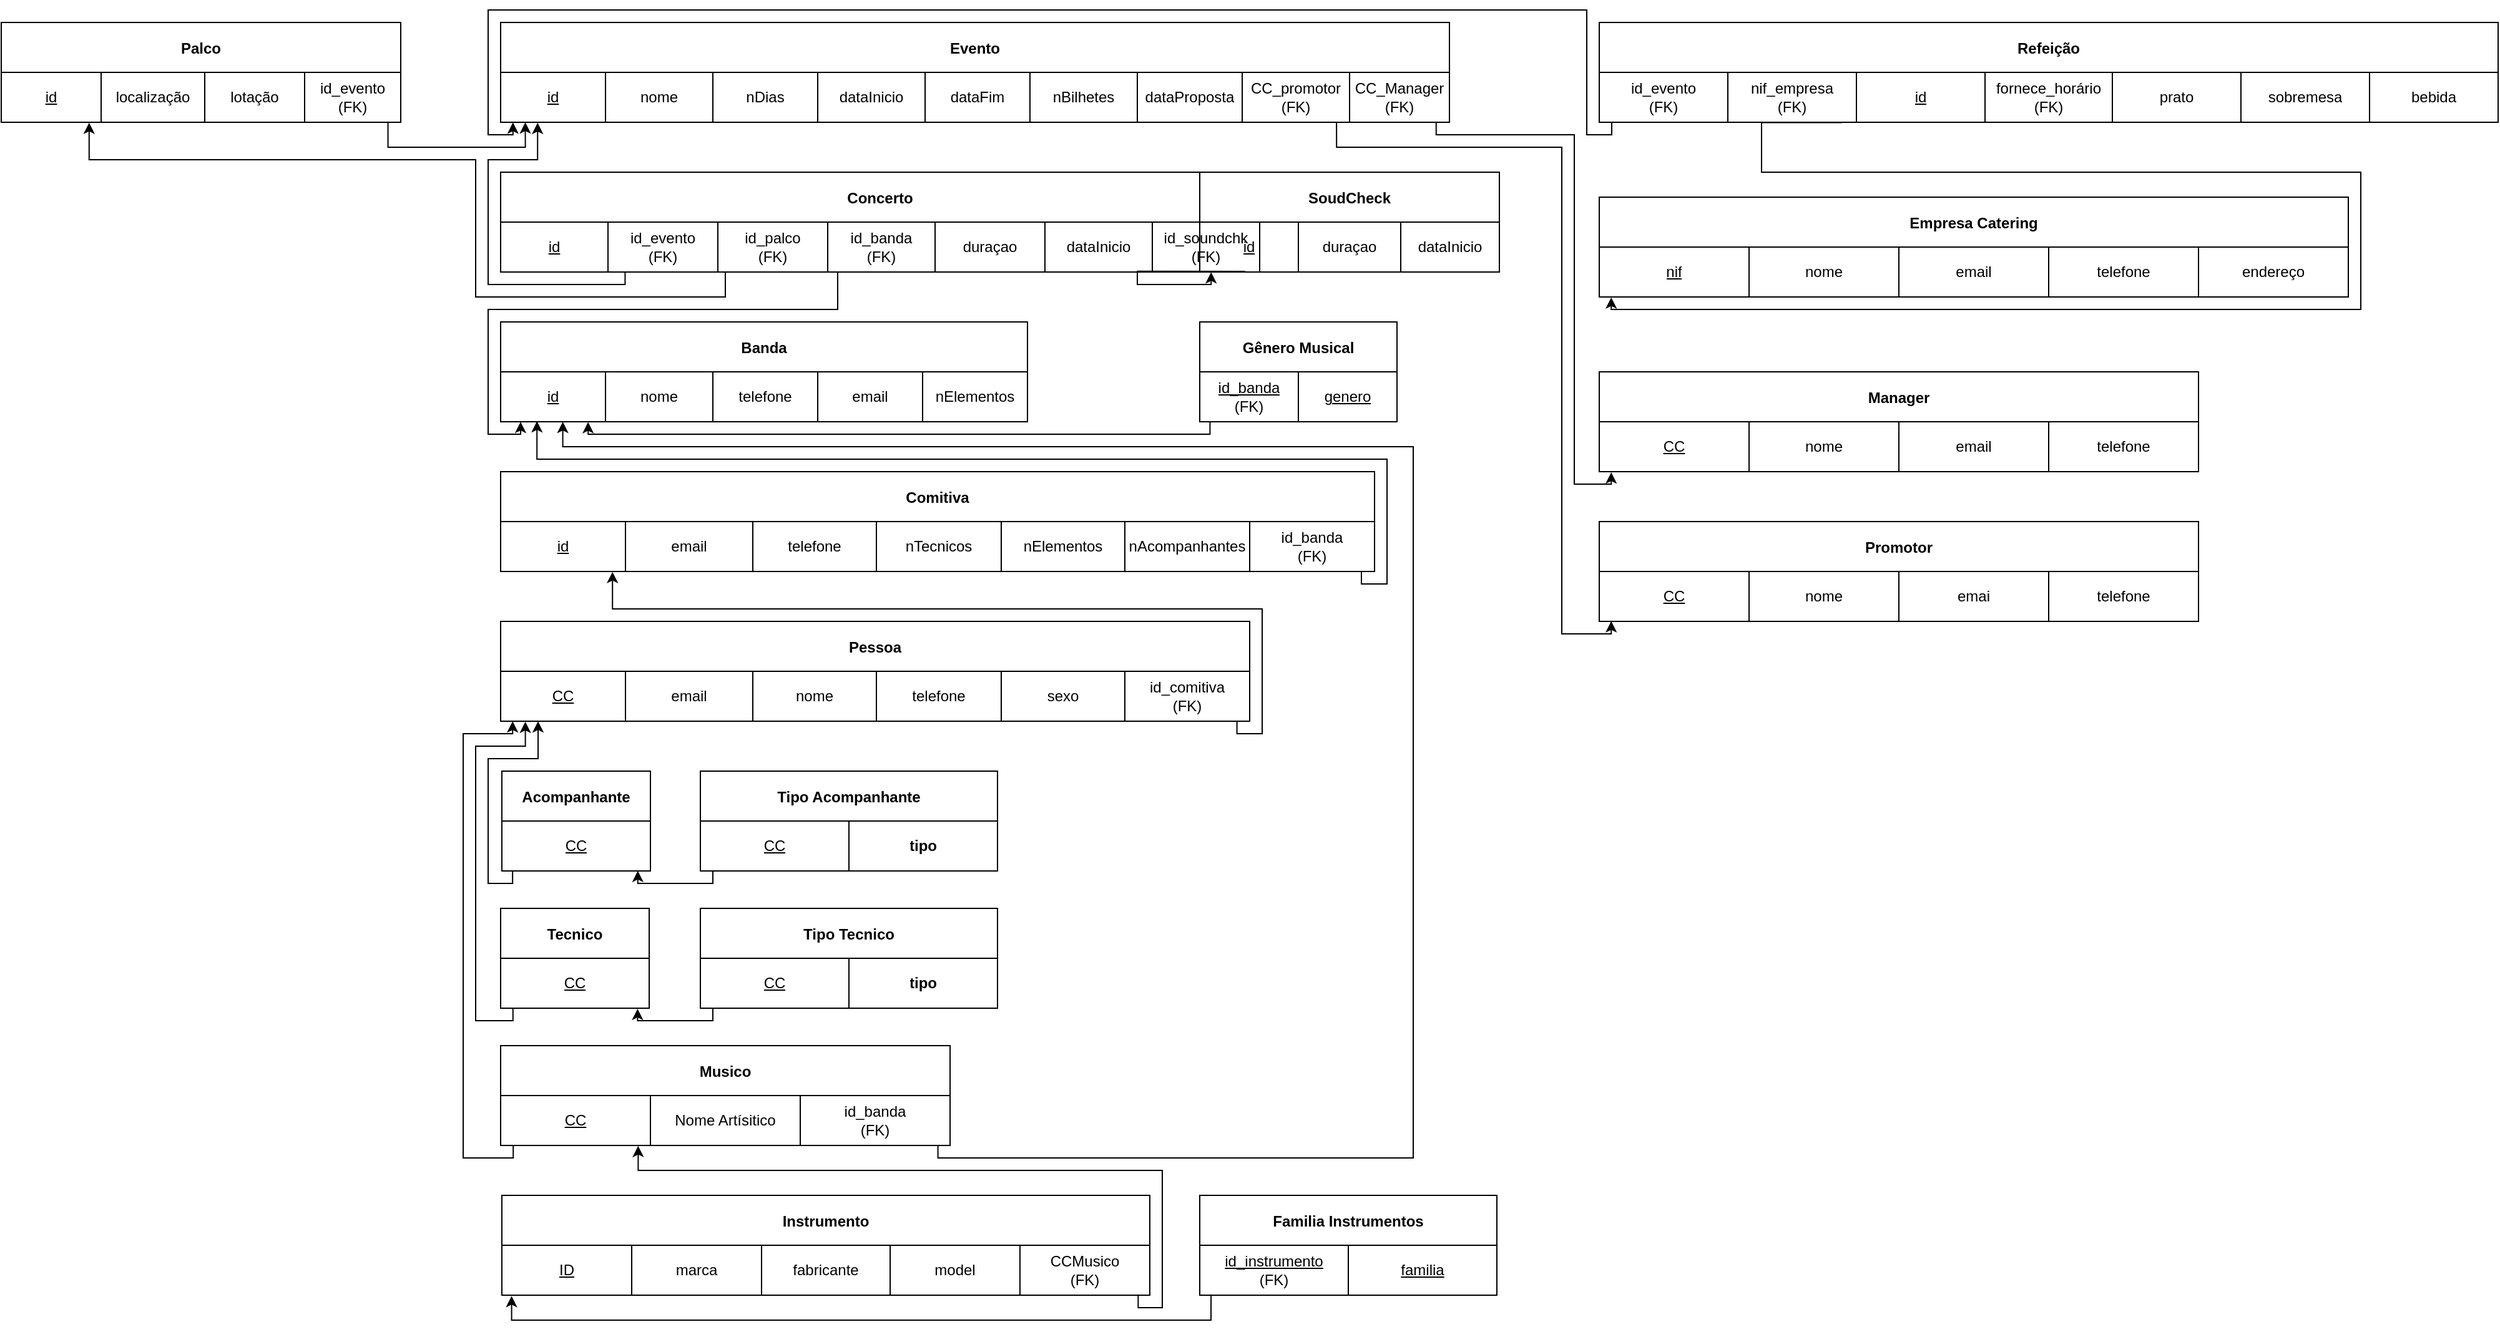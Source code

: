 <mxfile version="17.4.2" type="device" pages="2"><diagram id="R2lEEEUBdFMjLlhIrx00" name="ER"><mxGraphModel dx="1541" dy="1008" grid="1" gridSize="10" guides="1" tooltips="1" connect="1" arrows="1" fold="1" page="1" pageScale="1" pageWidth="850" pageHeight="1100" math="0" shadow="0" extFonts="Permanent Marker^https://fonts.googleapis.com/css?family=Permanent+Marker"><root><mxCell id="0"/><mxCell id="1" parent="0"/><mxCell id="3KLhhR-wE-iDtdJiDRRI-1" value="Evento" style="shape=table;startSize=40;container=1;collapsible=0;childLayout=tableLayout;fontStyle=1;align=center;" parent="1" vertex="1"><mxGeometry x="40" y="40" width="760" height="80" as="geometry"/></mxCell><mxCell id="3KLhhR-wE-iDtdJiDRRI-2" value="" style="shape=tableRow;horizontal=0;startSize=0;swimlaneHead=0;swimlaneBody=0;top=0;left=0;bottom=0;right=0;collapsible=0;dropTarget=0;fillColor=none;points=[[0,0.5],[1,0.5]];portConstraint=eastwest;" parent="3KLhhR-wE-iDtdJiDRRI-1" vertex="1"><mxGeometry y="40" width="760" height="40" as="geometry"/></mxCell><mxCell id="3KLhhR-wE-iDtdJiDRRI-3" value="&lt;u&gt;id&lt;/u&gt;" style="shape=partialRectangle;html=1;whiteSpace=wrap;connectable=0;fillColor=none;top=0;left=0;bottom=0;right=0;overflow=hidden;" parent="3KLhhR-wE-iDtdJiDRRI-2" vertex="1"><mxGeometry width="84" height="40" as="geometry"><mxRectangle width="84" height="40" as="alternateBounds"/></mxGeometry></mxCell><mxCell id="3KLhhR-wE-iDtdJiDRRI-4" value="nome" style="shape=partialRectangle;html=1;whiteSpace=wrap;connectable=0;fillColor=none;top=0;left=0;bottom=0;right=0;overflow=hidden;" parent="3KLhhR-wE-iDtdJiDRRI-2" vertex="1"><mxGeometry x="84" width="86" height="40" as="geometry"><mxRectangle width="86" height="40" as="alternateBounds"/></mxGeometry></mxCell><mxCell id="3KLhhR-wE-iDtdJiDRRI-5" value="nDias" style="shape=partialRectangle;html=1;whiteSpace=wrap;connectable=0;fillColor=none;top=0;left=0;bottom=0;right=0;overflow=hidden;" parent="3KLhhR-wE-iDtdJiDRRI-2" vertex="1"><mxGeometry x="170" width="84" height="40" as="geometry"><mxRectangle width="84" height="40" as="alternateBounds"/></mxGeometry></mxCell><mxCell id="3KLhhR-wE-iDtdJiDRRI-14" value="dataInicio" style="shape=partialRectangle;html=1;whiteSpace=wrap;connectable=0;fillColor=none;top=0;left=0;bottom=0;right=0;overflow=hidden;" parent="3KLhhR-wE-iDtdJiDRRI-2" vertex="1"><mxGeometry x="254" width="86" height="40" as="geometry"><mxRectangle width="86" height="40" as="alternateBounds"/></mxGeometry></mxCell><mxCell id="3KLhhR-wE-iDtdJiDRRI-20" value="dataFim" style="shape=partialRectangle;html=1;whiteSpace=wrap;connectable=0;fillColor=none;top=0;left=0;bottom=0;right=0;overflow=hidden;" parent="3KLhhR-wE-iDtdJiDRRI-2" vertex="1"><mxGeometry x="340" width="84" height="40" as="geometry"><mxRectangle width="84" height="40" as="alternateBounds"/></mxGeometry></mxCell><mxCell id="3KLhhR-wE-iDtdJiDRRI-19" value="nBilhetes" style="shape=partialRectangle;html=1;whiteSpace=wrap;connectable=0;fillColor=none;top=0;left=0;bottom=0;right=0;overflow=hidden;" parent="3KLhhR-wE-iDtdJiDRRI-2" vertex="1"><mxGeometry x="424" width="86" height="40" as="geometry"><mxRectangle width="86" height="40" as="alternateBounds"/></mxGeometry></mxCell><mxCell id="3KLhhR-wE-iDtdJiDRRI-18" value="dataProposta" style="shape=partialRectangle;html=1;whiteSpace=wrap;connectable=0;fillColor=none;top=0;left=0;bottom=0;right=0;overflow=hidden;" parent="3KLhhR-wE-iDtdJiDRRI-2" vertex="1"><mxGeometry x="510" width="84" height="40" as="geometry"><mxRectangle width="84" height="40" as="alternateBounds"/></mxGeometry></mxCell><mxCell id="3KLhhR-wE-iDtdJiDRRI-17" value="&lt;span&gt;CC_promotor&lt;br&gt;(FK)&lt;br&gt;&lt;/span&gt;" style="shape=partialRectangle;html=1;whiteSpace=wrap;connectable=0;fillColor=none;top=0;left=0;bottom=0;right=0;overflow=hidden;" parent="3KLhhR-wE-iDtdJiDRRI-2" vertex="1"><mxGeometry x="594" width="86" height="40" as="geometry"><mxRectangle width="86" height="40" as="alternateBounds"/></mxGeometry></mxCell><mxCell id="3KLhhR-wE-iDtdJiDRRI-16" value="CC_Manager&lt;br&gt;(FK)" style="shape=partialRectangle;html=1;whiteSpace=wrap;connectable=0;fillColor=none;top=0;left=0;bottom=0;right=0;overflow=hidden;" parent="3KLhhR-wE-iDtdJiDRRI-2" vertex="1"><mxGeometry x="680" width="80" height="40" as="geometry"><mxRectangle width="80" height="40" as="alternateBounds"/></mxGeometry></mxCell><mxCell id="3KLhhR-wE-iDtdJiDRRI-21" value="Concerto" style="shape=table;startSize=40;container=1;collapsible=0;childLayout=tableLayout;fontStyle=1;align=center;" parent="1" vertex="1"><mxGeometry x="40" y="160" width="608" height="80" as="geometry"/></mxCell><mxCell id="3KLhhR-wE-iDtdJiDRRI-22" value="" style="shape=tableRow;horizontal=0;startSize=0;swimlaneHead=0;swimlaneBody=0;top=0;left=0;bottom=0;right=0;collapsible=0;dropTarget=0;fillColor=none;points=[[0,0.5],[1,0.5]];portConstraint=eastwest;" parent="3KLhhR-wE-iDtdJiDRRI-21" vertex="1"><mxGeometry y="40" width="608" height="40" as="geometry"/></mxCell><mxCell id="3KLhhR-wE-iDtdJiDRRI-23" value="&lt;u&gt;id&lt;/u&gt;" style="shape=partialRectangle;html=1;whiteSpace=wrap;connectable=0;fillColor=none;top=0;left=0;bottom=0;right=0;overflow=hidden;" parent="3KLhhR-wE-iDtdJiDRRI-22" vertex="1"><mxGeometry width="86" height="40" as="geometry"><mxRectangle width="86" height="40" as="alternateBounds"/></mxGeometry></mxCell><mxCell id="3KLhhR-wE-iDtdJiDRRI-24" value="id_evento&lt;br&gt;(FK)" style="shape=partialRectangle;html=1;whiteSpace=wrap;connectable=0;fillColor=none;top=0;left=0;bottom=0;right=0;overflow=hidden;" parent="3KLhhR-wE-iDtdJiDRRI-22" vertex="1"><mxGeometry x="86" width="88" height="40" as="geometry"><mxRectangle width="88" height="40" as="alternateBounds"/></mxGeometry></mxCell><mxCell id="9w9-s0-XAetM7t5-lq21-12" value="id_palco&lt;br&gt;(FK)" style="shape=partialRectangle;html=1;whiteSpace=wrap;connectable=0;fillColor=none;top=0;left=0;bottom=0;right=0;overflow=hidden;" vertex="1" parent="3KLhhR-wE-iDtdJiDRRI-22"><mxGeometry x="174" width="88" height="40" as="geometry"><mxRectangle width="88" height="40" as="alternateBounds"/></mxGeometry></mxCell><mxCell id="3KLhhR-wE-iDtdJiDRRI-25" value="id_banda&lt;br&gt;(FK)" style="shape=partialRectangle;html=1;whiteSpace=wrap;connectable=0;fillColor=none;top=0;left=0;bottom=0;right=0;overflow=hidden;" parent="3KLhhR-wE-iDtdJiDRRI-22" vertex="1"><mxGeometry x="262" width="86" height="40" as="geometry"><mxRectangle width="86" height="40" as="alternateBounds"/></mxGeometry></mxCell><mxCell id="3KLhhR-wE-iDtdJiDRRI-26" value="duraçao" style="shape=partialRectangle;html=1;whiteSpace=wrap;connectable=0;fillColor=none;top=0;left=0;bottom=0;right=0;overflow=hidden;" parent="3KLhhR-wE-iDtdJiDRRI-22" vertex="1"><mxGeometry x="348" width="88" height="40" as="geometry"><mxRectangle width="88" height="40" as="alternateBounds"/></mxGeometry></mxCell><mxCell id="3KLhhR-wE-iDtdJiDRRI-27" value="dataInicio" style="shape=partialRectangle;html=1;whiteSpace=wrap;connectable=0;fillColor=none;top=0;left=0;bottom=0;right=0;overflow=hidden;" parent="3KLhhR-wE-iDtdJiDRRI-22" vertex="1"><mxGeometry x="436" width="86" height="40" as="geometry"><mxRectangle width="86" height="40" as="alternateBounds"/></mxGeometry></mxCell><mxCell id="3KLhhR-wE-iDtdJiDRRI-32" value="id_soundchk&lt;br&gt;(FK)" style="shape=partialRectangle;html=1;whiteSpace=wrap;connectable=0;fillColor=none;top=0;left=0;bottom=0;right=0;overflow=hidden;" parent="3KLhhR-wE-iDtdJiDRRI-22" vertex="1"><mxGeometry x="522" width="86" height="40" as="geometry"><mxRectangle width="86" height="40" as="alternateBounds"/></mxGeometry></mxCell><mxCell id="3KLhhR-wE-iDtdJiDRRI-33" value="" style="endArrow=classic;html=1;rounded=0;edgeStyle=orthogonalEdgeStyle;exitX=0.164;exitY=1.004;exitDx=0;exitDy=0;exitPerimeter=0;entryX=0.039;entryY=1.01;entryDx=0;entryDy=0;entryPerimeter=0;" parent="1" source="3KLhhR-wE-iDtdJiDRRI-22" target="3KLhhR-wE-iDtdJiDRRI-2" edge="1"><mxGeometry width="50" height="50" relative="1" as="geometry"><mxPoint x="140" y="250" as="sourcePoint"/><mxPoint x="50" y="120" as="targetPoint"/><Array as="points"><mxPoint x="140" y="240"/><mxPoint x="140" y="250"/><mxPoint x="30" y="250"/><mxPoint x="30" y="150"/><mxPoint x="70" y="150"/></Array></mxGeometry></mxCell><mxCell id="3KLhhR-wE-iDtdJiDRRI-34" value="Banda" style="shape=table;startSize=40;container=1;collapsible=0;childLayout=tableLayout;fontStyle=1;align=center;" parent="1" vertex="1"><mxGeometry x="40" y="280" width="422" height="80" as="geometry"/></mxCell><mxCell id="3KLhhR-wE-iDtdJiDRRI-35" value="" style="shape=tableRow;horizontal=0;startSize=0;swimlaneHead=0;swimlaneBody=0;top=0;left=0;bottom=0;right=0;collapsible=0;dropTarget=0;fillColor=none;points=[[0,0.5],[1,0.5]];portConstraint=eastwest;" parent="3KLhhR-wE-iDtdJiDRRI-34" vertex="1"><mxGeometry y="40" width="422" height="40" as="geometry"/></mxCell><mxCell id="3KLhhR-wE-iDtdJiDRRI-36" value="&lt;u&gt;id&lt;/u&gt;" style="shape=partialRectangle;html=1;whiteSpace=wrap;connectable=0;fillColor=none;top=0;left=0;bottom=0;right=0;overflow=hidden;" parent="3KLhhR-wE-iDtdJiDRRI-35" vertex="1"><mxGeometry width="84" height="40" as="geometry"><mxRectangle width="84" height="40" as="alternateBounds"/></mxGeometry></mxCell><mxCell id="3KLhhR-wE-iDtdJiDRRI-39" value="nome" style="shape=partialRectangle;html=1;whiteSpace=wrap;connectable=0;fillColor=none;top=0;left=0;bottom=0;right=0;overflow=hidden;" parent="3KLhhR-wE-iDtdJiDRRI-35" vertex="1"><mxGeometry x="84" width="86" height="40" as="geometry"><mxRectangle width="86" height="40" as="alternateBounds"/></mxGeometry></mxCell><mxCell id="3KLhhR-wE-iDtdJiDRRI-40" value="telefone" style="shape=partialRectangle;html=1;whiteSpace=wrap;connectable=0;fillColor=none;top=0;left=0;bottom=0;right=0;overflow=hidden;" parent="3KLhhR-wE-iDtdJiDRRI-35" vertex="1"><mxGeometry x="170" width="84" height="40" as="geometry"><mxRectangle width="84" height="40" as="alternateBounds"/></mxGeometry></mxCell><mxCell id="3KLhhR-wE-iDtdJiDRRI-41" value="email" style="shape=partialRectangle;html=1;whiteSpace=wrap;connectable=0;fillColor=none;top=0;left=0;bottom=0;right=0;overflow=hidden;" parent="3KLhhR-wE-iDtdJiDRRI-35" vertex="1"><mxGeometry x="254" width="84" height="40" as="geometry"><mxRectangle width="84" height="40" as="alternateBounds"/></mxGeometry></mxCell><mxCell id="3KLhhR-wE-iDtdJiDRRI-58" value="nElementos" style="shape=partialRectangle;html=1;whiteSpace=wrap;connectable=0;fillColor=none;top=0;left=0;bottom=0;right=0;overflow=hidden;" parent="3KLhhR-wE-iDtdJiDRRI-35" vertex="1"><mxGeometry x="338" width="84" height="40" as="geometry"><mxRectangle width="84" height="40" as="alternateBounds"/></mxGeometry></mxCell><mxCell id="3KLhhR-wE-iDtdJiDRRI-42" value="" style="endArrow=classic;html=1;rounded=0;edgeStyle=orthogonalEdgeStyle;exitX=0.444;exitY=0.997;exitDx=0;exitDy=0;exitPerimeter=0;entryX=0.038;entryY=1.001;entryDx=0;entryDy=0;entryPerimeter=0;" parent="1" source="3KLhhR-wE-iDtdJiDRRI-22" target="3KLhhR-wE-iDtdJiDRRI-35" edge="1"><mxGeometry width="50" height="50" relative="1" as="geometry"><mxPoint x="149.568" y="249.48" as="sourcePoint"/><mxPoint x="60" y="380" as="targetPoint"/><Array as="points"><mxPoint x="310" y="270"/><mxPoint x="30" y="270"/><mxPoint x="30" y="370"/><mxPoint x="56" y="370"/></Array></mxGeometry></mxCell><mxCell id="3KLhhR-wE-iDtdJiDRRI-43" value="SoudCheck" style="shape=table;startSize=40;container=1;collapsible=0;childLayout=tableLayout;fontStyle=1;align=center;" parent="1" vertex="1"><mxGeometry x="600" y="160" width="240" height="80" as="geometry"/></mxCell><mxCell id="3KLhhR-wE-iDtdJiDRRI-44" value="" style="shape=tableRow;horizontal=0;startSize=0;swimlaneHead=0;swimlaneBody=0;top=0;left=0;bottom=0;right=0;collapsible=0;dropTarget=0;fillColor=none;points=[[0,0.5],[1,0.5]];portConstraint=eastwest;" parent="3KLhhR-wE-iDtdJiDRRI-43" vertex="1"><mxGeometry y="40" width="240" height="40" as="geometry"/></mxCell><mxCell id="3KLhhR-wE-iDtdJiDRRI-45" value="&lt;u&gt;id&lt;/u&gt;" style="shape=partialRectangle;html=1;whiteSpace=wrap;connectable=0;fillColor=none;top=0;left=0;bottom=0;right=0;overflow=hidden;" parent="3KLhhR-wE-iDtdJiDRRI-44" vertex="1"><mxGeometry width="79" height="40" as="geometry"><mxRectangle width="79" height="40" as="alternateBounds"/></mxGeometry></mxCell><mxCell id="3KLhhR-wE-iDtdJiDRRI-48" value="duraçao" style="shape=partialRectangle;html=1;whiteSpace=wrap;connectable=0;fillColor=none;top=0;left=0;bottom=0;right=0;overflow=hidden;" parent="3KLhhR-wE-iDtdJiDRRI-44" vertex="1"><mxGeometry x="79" width="82" height="40" as="geometry"><mxRectangle width="82" height="40" as="alternateBounds"/></mxGeometry></mxCell><mxCell id="3KLhhR-wE-iDtdJiDRRI-49" value="dataInicio" style="shape=partialRectangle;html=1;whiteSpace=wrap;connectable=0;fillColor=none;top=0;left=0;bottom=0;right=0;overflow=hidden;" parent="3KLhhR-wE-iDtdJiDRRI-44" vertex="1"><mxGeometry x="161" width="79" height="40" as="geometry"><mxRectangle width="79" height="40" as="alternateBounds"/></mxGeometry></mxCell><mxCell id="3KLhhR-wE-iDtdJiDRRI-51" value="" style="endArrow=classic;html=1;rounded=0;edgeStyle=orthogonalEdgeStyle;exitX=0.981;exitY=0.986;exitDx=0;exitDy=0;exitPerimeter=0;entryX=0.038;entryY=1.003;entryDx=0;entryDy=0;entryPerimeter=0;" parent="1" source="3KLhhR-wE-iDtdJiDRRI-22" target="3KLhhR-wE-iDtdJiDRRI-44" edge="1"><mxGeometry width="50" height="50" relative="1" as="geometry"><mxPoint x="539.832" y="240" as="sourcePoint"/><mxPoint x="620" y="260" as="targetPoint"/><Array as="points"><mxPoint x="550" y="250"/><mxPoint x="610" y="250"/></Array></mxGeometry></mxCell><mxCell id="3KLhhR-wE-iDtdJiDRRI-52" value="Gênero Musical" style="shape=table;startSize=40;container=1;collapsible=0;childLayout=tableLayout;fontStyle=1;align=center;" parent="1" vertex="1"><mxGeometry x="600" y="280" width="158" height="80" as="geometry"/></mxCell><mxCell id="3KLhhR-wE-iDtdJiDRRI-53" value="" style="shape=tableRow;horizontal=0;startSize=0;swimlaneHead=0;swimlaneBody=0;top=0;left=0;bottom=0;right=0;collapsible=0;dropTarget=0;fillColor=none;points=[[0,0.5],[1,0.5]];portConstraint=eastwest;" parent="3KLhhR-wE-iDtdJiDRRI-52" vertex="1"><mxGeometry y="40" width="158" height="40" as="geometry"/></mxCell><mxCell id="3KLhhR-wE-iDtdJiDRRI-54" value="&lt;u&gt;id_banda&lt;/u&gt;&lt;br&gt;(FK)" style="shape=partialRectangle;html=1;whiteSpace=wrap;connectable=0;fillColor=none;top=0;left=0;bottom=0;right=0;overflow=hidden;" parent="3KLhhR-wE-iDtdJiDRRI-53" vertex="1"><mxGeometry width="79" height="40" as="geometry"><mxRectangle width="79" height="40" as="alternateBounds"/></mxGeometry></mxCell><mxCell id="3KLhhR-wE-iDtdJiDRRI-56" value="&lt;u&gt;genero&lt;/u&gt;" style="shape=partialRectangle;html=1;whiteSpace=wrap;connectable=0;fillColor=none;top=0;left=0;bottom=0;right=0;overflow=hidden;" parent="3KLhhR-wE-iDtdJiDRRI-53" vertex="1"><mxGeometry x="79" width="79" height="40" as="geometry"><mxRectangle width="79" height="40" as="alternateBounds"/></mxGeometry></mxCell><mxCell id="3KLhhR-wE-iDtdJiDRRI-57" value="" style="endArrow=none;html=1;rounded=0;edgeStyle=orthogonalEdgeStyle;entryX=0.052;entryY=1.001;entryDx=0;entryDy=0;entryPerimeter=0;exitX=0.166;exitY=1.006;exitDx=0;exitDy=0;exitPerimeter=0;endFill=0;startArrow=classic;startFill=1;" parent="1" source="3KLhhR-wE-iDtdJiDRRI-35" target="3KLhhR-wE-iDtdJiDRRI-53" edge="1"><mxGeometry width="50" height="50" relative="1" as="geometry"><mxPoint x="120" y="370" as="sourcePoint"/><mxPoint x="607.0" y="370.68" as="targetPoint"/><Array as="points"><mxPoint x="110" y="370"/><mxPoint x="608" y="370"/></Array></mxGeometry></mxCell><mxCell id="3KLhhR-wE-iDtdJiDRRI-59" value="Comitiva" style="shape=table;startSize=40;container=1;collapsible=0;childLayout=tableLayout;fontStyle=1;align=center;" parent="1" vertex="1"><mxGeometry x="40" y="400" width="700" height="80" as="geometry"/></mxCell><mxCell id="3KLhhR-wE-iDtdJiDRRI-60" value="" style="shape=tableRow;horizontal=0;startSize=0;swimlaneHead=0;swimlaneBody=0;top=0;left=0;bottom=0;right=0;collapsible=0;dropTarget=0;fillColor=none;points=[[0,0.5],[1,0.5]];portConstraint=eastwest;" parent="3KLhhR-wE-iDtdJiDRRI-59" vertex="1"><mxGeometry y="40" width="700" height="40" as="geometry"/></mxCell><mxCell id="3KLhhR-wE-iDtdJiDRRI-61" value="&lt;u&gt;id&lt;/u&gt;" style="shape=partialRectangle;html=1;whiteSpace=wrap;connectable=0;fillColor=none;top=0;left=0;bottom=0;right=0;overflow=hidden;" parent="3KLhhR-wE-iDtdJiDRRI-60" vertex="1"><mxGeometry width="100" height="40" as="geometry"><mxRectangle width="100" height="40" as="alternateBounds"/></mxGeometry></mxCell><mxCell id="3KLhhR-wE-iDtdJiDRRI-62" value="email" style="shape=partialRectangle;html=1;whiteSpace=wrap;connectable=0;fillColor=none;top=0;left=0;bottom=0;right=0;overflow=hidden;" parent="3KLhhR-wE-iDtdJiDRRI-60" vertex="1"><mxGeometry x="100" width="102" height="40" as="geometry"><mxRectangle width="102" height="40" as="alternateBounds"/></mxGeometry></mxCell><mxCell id="3KLhhR-wE-iDtdJiDRRI-63" value="telefone" style="shape=partialRectangle;html=1;whiteSpace=wrap;connectable=0;fillColor=none;top=0;left=0;bottom=0;right=0;overflow=hidden;" parent="3KLhhR-wE-iDtdJiDRRI-60" vertex="1"><mxGeometry x="202" width="99" height="40" as="geometry"><mxRectangle width="99" height="40" as="alternateBounds"/></mxGeometry></mxCell><mxCell id="3KLhhR-wE-iDtdJiDRRI-64" value="nTecnicos" style="shape=partialRectangle;html=1;whiteSpace=wrap;connectable=0;fillColor=none;top=0;left=0;bottom=0;right=0;overflow=hidden;" parent="3KLhhR-wE-iDtdJiDRRI-60" vertex="1"><mxGeometry x="301" width="100" height="40" as="geometry"><mxRectangle width="100" height="40" as="alternateBounds"/></mxGeometry></mxCell><mxCell id="3KLhhR-wE-iDtdJiDRRI-65" value="nElementos" style="shape=partialRectangle;html=1;whiteSpace=wrap;connectable=0;fillColor=none;top=0;left=0;bottom=0;right=0;overflow=hidden;" parent="3KLhhR-wE-iDtdJiDRRI-60" vertex="1"><mxGeometry x="401" width="99" height="40" as="geometry"><mxRectangle width="99" height="40" as="alternateBounds"/></mxGeometry></mxCell><mxCell id="3KLhhR-wE-iDtdJiDRRI-66" value="nAcompanhantes" style="shape=partialRectangle;html=1;whiteSpace=wrap;connectable=0;fillColor=none;top=0;left=0;bottom=0;right=0;overflow=hidden;" parent="3KLhhR-wE-iDtdJiDRRI-60" vertex="1"><mxGeometry x="500" width="100" height="40" as="geometry"><mxRectangle width="100" height="40" as="alternateBounds"/></mxGeometry></mxCell><mxCell id="3KLhhR-wE-iDtdJiDRRI-67" value="id_banda&lt;br&gt;(FK)" style="shape=partialRectangle;html=1;whiteSpace=wrap;connectable=0;fillColor=none;top=0;left=0;bottom=0;right=0;overflow=hidden;" parent="3KLhhR-wE-iDtdJiDRRI-60" vertex="1"><mxGeometry x="600" width="100" height="40" as="geometry"><mxRectangle width="100" height="40" as="alternateBounds"/></mxGeometry></mxCell><mxCell id="3KLhhR-wE-iDtdJiDRRI-68" value="" style="endArrow=none;html=1;rounded=0;edgeStyle=orthogonalEdgeStyle;exitX=0.069;exitY=0.988;exitDx=0;exitDy=0;exitPerimeter=0;endFill=0;startArrow=classic;startFill=1;entryX=0.985;entryY=0.988;entryDx=0;entryDy=0;entryPerimeter=0;" parent="1" source="3KLhhR-wE-iDtdJiDRRI-35" target="3KLhhR-wE-iDtdJiDRRI-60" edge="1"><mxGeometry width="50" height="50" relative="1" as="geometry"><mxPoint x="70.002" y="370.24" as="sourcePoint"/><mxPoint x="730" y="490" as="targetPoint"/><Array as="points"><mxPoint x="69" y="390"/><mxPoint x="750" y="390"/><mxPoint x="750" y="490"/><mxPoint x="729" y="490"/></Array></mxGeometry></mxCell><mxCell id="3KLhhR-wE-iDtdJiDRRI-69" value="Pessoa" style="shape=table;startSize=40;container=1;collapsible=0;childLayout=tableLayout;fontStyle=1;align=center;" parent="1" vertex="1"><mxGeometry x="40" y="520" width="600" height="80" as="geometry"/></mxCell><mxCell id="3KLhhR-wE-iDtdJiDRRI-70" value="" style="shape=tableRow;horizontal=0;startSize=0;swimlaneHead=0;swimlaneBody=0;top=0;left=0;bottom=0;right=0;collapsible=0;dropTarget=0;fillColor=none;points=[[0,0.5],[1,0.5]];portConstraint=eastwest;" parent="3KLhhR-wE-iDtdJiDRRI-69" vertex="1"><mxGeometry y="40" width="600" height="40" as="geometry"/></mxCell><mxCell id="3KLhhR-wE-iDtdJiDRRI-71" value="&lt;u&gt;CC&lt;/u&gt;" style="shape=partialRectangle;html=1;whiteSpace=wrap;connectable=0;fillColor=none;top=0;left=0;bottom=0;right=0;overflow=hidden;" parent="3KLhhR-wE-iDtdJiDRRI-70" vertex="1"><mxGeometry width="100" height="40" as="geometry"><mxRectangle width="100" height="40" as="alternateBounds"/></mxGeometry></mxCell><mxCell id="3KLhhR-wE-iDtdJiDRRI-72" value="email" style="shape=partialRectangle;html=1;whiteSpace=wrap;connectable=0;fillColor=none;top=0;left=0;bottom=0;right=0;overflow=hidden;" parent="3KLhhR-wE-iDtdJiDRRI-70" vertex="1"><mxGeometry x="100" width="102" height="40" as="geometry"><mxRectangle width="102" height="40" as="alternateBounds"/></mxGeometry></mxCell><mxCell id="3KLhhR-wE-iDtdJiDRRI-73" value="nome" style="shape=partialRectangle;html=1;whiteSpace=wrap;connectable=0;fillColor=none;top=0;left=0;bottom=0;right=0;overflow=hidden;" parent="3KLhhR-wE-iDtdJiDRRI-70" vertex="1"><mxGeometry x="202" width="99" height="40" as="geometry"><mxRectangle width="99" height="40" as="alternateBounds"/></mxGeometry></mxCell><mxCell id="3KLhhR-wE-iDtdJiDRRI-74" value="telefone" style="shape=partialRectangle;html=1;whiteSpace=wrap;connectable=0;fillColor=none;top=0;left=0;bottom=0;right=0;overflow=hidden;" parent="3KLhhR-wE-iDtdJiDRRI-70" vertex="1"><mxGeometry x="301" width="100" height="40" as="geometry"><mxRectangle width="100" height="40" as="alternateBounds"/></mxGeometry></mxCell><mxCell id="3KLhhR-wE-iDtdJiDRRI-75" value="sexo" style="shape=partialRectangle;html=1;whiteSpace=wrap;connectable=0;fillColor=none;top=0;left=0;bottom=0;right=0;overflow=hidden;" parent="3KLhhR-wE-iDtdJiDRRI-70" vertex="1"><mxGeometry x="401" width="99" height="40" as="geometry"><mxRectangle width="99" height="40" as="alternateBounds"/></mxGeometry></mxCell><mxCell id="3KLhhR-wE-iDtdJiDRRI-76" value="id_comitiva&lt;br&gt;(FK)" style="shape=partialRectangle;html=1;whiteSpace=wrap;connectable=0;fillColor=none;top=0;left=0;bottom=0;right=0;overflow=hidden;" parent="3KLhhR-wE-iDtdJiDRRI-70" vertex="1"><mxGeometry x="500" width="100" height="40" as="geometry"><mxRectangle width="100" height="40" as="alternateBounds"/></mxGeometry></mxCell><mxCell id="3KLhhR-wE-iDtdJiDRRI-78" value="" style="endArrow=none;html=1;rounded=0;edgeStyle=orthogonalEdgeStyle;endFill=0;startArrow=classic;startFill=1;entryX=0.983;entryY=1;entryDx=0;entryDy=0;entryPerimeter=0;exitX=0.128;exitY=1.008;exitDx=0;exitDy=0;exitPerimeter=0;" parent="1" source="3KLhhR-wE-iDtdJiDRRI-60" target="3KLhhR-wE-iDtdJiDRRI-70" edge="1"><mxGeometry width="50" height="50" relative="1" as="geometry"><mxPoint x="130" y="490" as="sourcePoint"/><mxPoint x="630" y="620" as="targetPoint"/><Array as="points"><mxPoint x="130" y="510"/><mxPoint x="650" y="510"/><mxPoint x="650" y="610"/><mxPoint x="630" y="610"/></Array></mxGeometry></mxCell><mxCell id="3KLhhR-wE-iDtdJiDRRI-79" value="Musico" style="shape=table;startSize=40;container=1;collapsible=0;childLayout=tableLayout;fontStyle=1;align=center;" parent="1" vertex="1"><mxGeometry x="40" y="860" width="360" height="80" as="geometry"/></mxCell><mxCell id="3KLhhR-wE-iDtdJiDRRI-80" value="" style="shape=tableRow;horizontal=0;startSize=0;swimlaneHead=0;swimlaneBody=0;top=0;left=0;bottom=0;right=0;collapsible=0;dropTarget=0;fillColor=none;points=[[0,0.5],[1,0.5]];portConstraint=eastwest;" parent="3KLhhR-wE-iDtdJiDRRI-79" vertex="1"><mxGeometry y="40" width="360" height="40" as="geometry"/></mxCell><mxCell id="3KLhhR-wE-iDtdJiDRRI-81" value="&lt;u&gt;CC&lt;/u&gt;" style="shape=partialRectangle;html=1;whiteSpace=wrap;connectable=0;fillColor=none;top=0;left=0;bottom=0;right=0;overflow=hidden;" parent="3KLhhR-wE-iDtdJiDRRI-80" vertex="1"><mxGeometry width="120" height="40" as="geometry"><mxRectangle width="120" height="40" as="alternateBounds"/></mxGeometry></mxCell><mxCell id="3KLhhR-wE-iDtdJiDRRI-107" value="Nome Artísitico" style="shape=partialRectangle;html=1;whiteSpace=wrap;connectable=0;fillColor=none;top=0;left=0;bottom=0;right=0;overflow=hidden;" parent="3KLhhR-wE-iDtdJiDRRI-80" vertex="1"><mxGeometry x="120" width="120" height="40" as="geometry"><mxRectangle width="120" height="40" as="alternateBounds"/></mxGeometry></mxCell><mxCell id="3KLhhR-wE-iDtdJiDRRI-106" value="id_banda&lt;br&gt;(FK)" style="shape=partialRectangle;html=1;whiteSpace=wrap;connectable=0;fillColor=none;top=0;left=0;bottom=0;right=0;overflow=hidden;" parent="3KLhhR-wE-iDtdJiDRRI-80" vertex="1"><mxGeometry x="240" width="120" height="40" as="geometry"><mxRectangle width="120" height="40" as="alternateBounds"/></mxGeometry></mxCell><mxCell id="3KLhhR-wE-iDtdJiDRRI-87" value="Tecnico" style="shape=table;startSize=40;container=1;collapsible=0;childLayout=tableLayout;fontStyle=1;align=center;" parent="1" vertex="1"><mxGeometry x="40" y="750" width="119" height="80" as="geometry"/></mxCell><mxCell id="3KLhhR-wE-iDtdJiDRRI-88" value="" style="shape=tableRow;horizontal=0;startSize=0;swimlaneHead=0;swimlaneBody=0;top=0;left=0;bottom=0;right=0;collapsible=0;dropTarget=0;fillColor=none;points=[[0,0.5],[1,0.5]];portConstraint=eastwest;" parent="3KLhhR-wE-iDtdJiDRRI-87" vertex="1"><mxGeometry y="40" width="119" height="40" as="geometry"/></mxCell><mxCell id="3KLhhR-wE-iDtdJiDRRI-89" value="&lt;u&gt;CC&lt;/u&gt;" style="shape=partialRectangle;html=1;whiteSpace=wrap;connectable=0;fillColor=none;top=0;left=0;bottom=0;right=0;overflow=hidden;" parent="3KLhhR-wE-iDtdJiDRRI-88" vertex="1"><mxGeometry width="119" height="40" as="geometry"><mxRectangle width="119" height="40" as="alternateBounds"/></mxGeometry></mxCell><mxCell id="3KLhhR-wE-iDtdJiDRRI-90" value="Acompanhante" style="shape=table;startSize=40;container=1;collapsible=0;childLayout=tableLayout;fontStyle=1;align=center;" parent="1" vertex="1"><mxGeometry x="41" y="640" width="119" height="80" as="geometry"/></mxCell><mxCell id="3KLhhR-wE-iDtdJiDRRI-91" value="" style="shape=tableRow;horizontal=0;startSize=0;swimlaneHead=0;swimlaneBody=0;top=0;left=0;bottom=0;right=0;collapsible=0;dropTarget=0;fillColor=none;points=[[0,0.5],[1,0.5]];portConstraint=eastwest;" parent="3KLhhR-wE-iDtdJiDRRI-90" vertex="1"><mxGeometry y="40" width="119" height="40" as="geometry"/></mxCell><mxCell id="3KLhhR-wE-iDtdJiDRRI-92" value="&lt;u&gt;CC&lt;/u&gt;" style="shape=partialRectangle;html=1;whiteSpace=wrap;connectable=0;fillColor=none;top=0;left=0;bottom=0;right=0;overflow=hidden;" parent="3KLhhR-wE-iDtdJiDRRI-91" vertex="1"><mxGeometry width="119" height="40" as="geometry"><mxRectangle width="119" height="40" as="alternateBounds"/></mxGeometry></mxCell><mxCell id="3KLhhR-wE-iDtdJiDRRI-93" value="Tipo Acompanhante" style="shape=table;startSize=40;container=1;collapsible=0;childLayout=tableLayout;fontStyle=1;align=center;" parent="1" vertex="1"><mxGeometry x="200" y="640" width="238" height="80" as="geometry"/></mxCell><mxCell id="3KLhhR-wE-iDtdJiDRRI-94" value="" style="shape=tableRow;horizontal=0;startSize=0;swimlaneHead=0;swimlaneBody=0;top=0;left=0;bottom=0;right=0;collapsible=0;dropTarget=0;fillColor=none;points=[[0,0.5],[1,0.5]];portConstraint=eastwest;" parent="3KLhhR-wE-iDtdJiDRRI-93" vertex="1"><mxGeometry y="40" width="238" height="40" as="geometry"/></mxCell><mxCell id="3KLhhR-wE-iDtdJiDRRI-95" value="&lt;u&gt;CC&lt;/u&gt;" style="shape=partialRectangle;html=1;whiteSpace=wrap;connectable=0;fillColor=none;top=0;left=0;bottom=0;right=0;overflow=hidden;" parent="3KLhhR-wE-iDtdJiDRRI-94" vertex="1"><mxGeometry width="119" height="40" as="geometry"><mxRectangle width="119" height="40" as="alternateBounds"/></mxGeometry></mxCell><mxCell id="3KLhhR-wE-iDtdJiDRRI-96" value="&lt;b&gt;tipo&lt;/b&gt;" style="shape=partialRectangle;html=1;whiteSpace=wrap;connectable=0;fillColor=none;top=0;left=0;bottom=0;right=0;overflow=hidden;" parent="3KLhhR-wE-iDtdJiDRRI-94" vertex="1"><mxGeometry x="119" width="119" height="40" as="geometry"><mxRectangle width="119" height="40" as="alternateBounds"/></mxGeometry></mxCell><mxCell id="3KLhhR-wE-iDtdJiDRRI-97" value="Tipo Tecnico" style="shape=table;startSize=40;container=1;collapsible=0;childLayout=tableLayout;fontStyle=1;align=center;" parent="1" vertex="1"><mxGeometry x="200" y="750" width="238" height="80" as="geometry"/></mxCell><mxCell id="3KLhhR-wE-iDtdJiDRRI-98" value="" style="shape=tableRow;horizontal=0;startSize=0;swimlaneHead=0;swimlaneBody=0;top=0;left=0;bottom=0;right=0;collapsible=0;dropTarget=0;fillColor=none;points=[[0,0.5],[1,0.5]];portConstraint=eastwest;" parent="3KLhhR-wE-iDtdJiDRRI-97" vertex="1"><mxGeometry y="40" width="238" height="40" as="geometry"/></mxCell><mxCell id="3KLhhR-wE-iDtdJiDRRI-99" value="&lt;u&gt;CC&lt;/u&gt;" style="shape=partialRectangle;html=1;whiteSpace=wrap;connectable=0;fillColor=none;top=0;left=0;bottom=0;right=0;overflow=hidden;" parent="3KLhhR-wE-iDtdJiDRRI-98" vertex="1"><mxGeometry width="119" height="40" as="geometry"><mxRectangle width="119" height="40" as="alternateBounds"/></mxGeometry></mxCell><mxCell id="3KLhhR-wE-iDtdJiDRRI-100" value="&lt;b&gt;tipo&lt;/b&gt;" style="shape=partialRectangle;html=1;whiteSpace=wrap;connectable=0;fillColor=none;top=0;left=0;bottom=0;right=0;overflow=hidden;" parent="3KLhhR-wE-iDtdJiDRRI-98" vertex="1"><mxGeometry x="119" width="119" height="40" as="geometry"><mxRectangle width="119" height="40" as="alternateBounds"/></mxGeometry></mxCell><mxCell id="3KLhhR-wE-iDtdJiDRRI-101" value="" style="endArrow=none;html=1;rounded=0;edgeStyle=orthogonalEdgeStyle;endFill=0;startArrow=classic;startFill=1;exitX=0.05;exitY=1;exitDx=0;exitDy=0;exitPerimeter=0;entryX=0.072;entryY=1.001;entryDx=0;entryDy=0;entryPerimeter=0;" parent="1" source="3KLhhR-wE-iDtdJiDRRI-70" target="3KLhhR-wE-iDtdJiDRRI-91" edge="1"><mxGeometry width="50" height="50" relative="1" as="geometry"><mxPoint x="50.0" y="600" as="sourcePoint"/><mxPoint x="150" y="730" as="targetPoint"/><Array as="points"><mxPoint x="70" y="630"/><mxPoint x="30" y="630"/><mxPoint x="30" y="730"/><mxPoint x="50" y="730"/></Array></mxGeometry></mxCell><mxCell id="3KLhhR-wE-iDtdJiDRRI-102" value="" style="endArrow=none;html=1;rounded=0;edgeStyle=orthogonalEdgeStyle;endFill=0;startArrow=classic;startFill=1;entryX=0.083;entryY=0.998;entryDx=0;entryDy=0;entryPerimeter=0;exitX=0.033;exitY=1.01;exitDx=0;exitDy=0;exitPerimeter=0;" parent="1" source="3KLhhR-wE-iDtdJiDRRI-70" target="3KLhhR-wE-iDtdJiDRRI-88" edge="1"><mxGeometry width="50" height="50" relative="1" as="geometry"><mxPoint x="60" y="620" as="sourcePoint"/><mxPoint x="50" y="850" as="targetPoint"/><Array as="points"><mxPoint x="60" y="620"/><mxPoint x="20" y="620"/><mxPoint x="20" y="840"/><mxPoint x="50" y="840"/></Array></mxGeometry></mxCell><mxCell id="3KLhhR-wE-iDtdJiDRRI-103" value="" style="endArrow=none;html=1;rounded=0;edgeStyle=orthogonalEdgeStyle;endFill=0;startArrow=classic;startFill=1;entryX=0.028;entryY=0.993;entryDx=0;entryDy=0;entryPerimeter=0;exitX=0.016;exitY=1.001;exitDx=0;exitDy=0;exitPerimeter=0;" parent="1" source="3KLhhR-wE-iDtdJiDRRI-70" target="3KLhhR-wE-iDtdJiDRRI-80" edge="1"><mxGeometry width="50" height="50" relative="1" as="geometry"><mxPoint x="50" y="610" as="sourcePoint"/><mxPoint x="49.877" y="969.52" as="targetPoint"/><Array as="points"><mxPoint x="50" y="610"/><mxPoint x="10" y="610"/><mxPoint x="10" y="950"/><mxPoint x="50" y="950"/></Array></mxGeometry></mxCell><mxCell id="3KLhhR-wE-iDtdJiDRRI-104" value="" style="endArrow=none;html=1;rounded=0;edgeStyle=orthogonalEdgeStyle;endFill=0;startArrow=classic;startFill=1;exitX=0.915;exitY=0.996;exitDx=0;exitDy=0;exitPerimeter=0;entryX=0.042;entryY=1.003;entryDx=0;entryDy=0;entryPerimeter=0;" parent="1" source="3KLhhR-wE-iDtdJiDRRI-91" target="3KLhhR-wE-iDtdJiDRRI-94" edge="1"><mxGeometry width="50" height="50" relative="1" as="geometry"><mxPoint x="150" y="730" as="sourcePoint"/><mxPoint x="210" y="730" as="targetPoint"/><Array as="points"><mxPoint x="150" y="730"/><mxPoint x="210" y="730"/></Array></mxGeometry></mxCell><mxCell id="3KLhhR-wE-iDtdJiDRRI-105" value="" style="endArrow=none;html=1;rounded=0;edgeStyle=orthogonalEdgeStyle;endFill=0;startArrow=classic;startFill=1;exitX=0.922;exitY=1.011;exitDx=0;exitDy=0;exitPerimeter=0;entryX=0.042;entryY=0.991;entryDx=0;entryDy=0;entryPerimeter=0;" parent="1" source="3KLhhR-wE-iDtdJiDRRI-88" target="3KLhhR-wE-iDtdJiDRRI-98" edge="1"><mxGeometry width="50" height="50" relative="1" as="geometry"><mxPoint x="150.005" y="840.0" as="sourcePoint"/><mxPoint x="210.116" y="840.28" as="targetPoint"/><Array as="points"><mxPoint x="150" y="840"/><mxPoint x="210" y="840"/></Array></mxGeometry></mxCell><mxCell id="3KLhhR-wE-iDtdJiDRRI-108" value="" style="endArrow=none;html=1;rounded=0;edgeStyle=orthogonalEdgeStyle;endFill=0;startArrow=classic;startFill=1;exitX=0.118;exitY=1.001;exitDx=0;exitDy=0;exitPerimeter=0;entryX=0.973;entryY=1.005;entryDx=0;entryDy=0;entryPerimeter=0;" parent="1" source="3KLhhR-wE-iDtdJiDRRI-35" target="3KLhhR-wE-iDtdJiDRRI-80" edge="1"><mxGeometry width="50" height="50" relative="1" as="geometry"><mxPoint x="90" y="370" as="sourcePoint"/><mxPoint x="390" y="970" as="targetPoint"/><Array as="points"><mxPoint x="90" y="380"/><mxPoint x="771" y="380"/><mxPoint x="771" y="950"/><mxPoint x="390" y="950"/></Array></mxGeometry></mxCell><mxCell id="3KLhhR-wE-iDtdJiDRRI-109" value="Instrumento" style="shape=table;startSize=40;container=1;collapsible=0;childLayout=tableLayout;fontStyle=1;align=center;" parent="1" vertex="1"><mxGeometry x="41" y="980" width="519" height="80" as="geometry"/></mxCell><mxCell id="3KLhhR-wE-iDtdJiDRRI-110" value="" style="shape=tableRow;horizontal=0;startSize=0;swimlaneHead=0;swimlaneBody=0;top=0;left=0;bottom=0;right=0;collapsible=0;dropTarget=0;fillColor=none;points=[[0,0.5],[1,0.5]];portConstraint=eastwest;" parent="3KLhhR-wE-iDtdJiDRRI-109" vertex="1"><mxGeometry y="40" width="519" height="40" as="geometry"/></mxCell><mxCell id="3KLhhR-wE-iDtdJiDRRI-111" value="&lt;u&gt;ID&lt;/u&gt;" style="shape=partialRectangle;html=1;whiteSpace=wrap;connectable=0;fillColor=none;top=0;left=0;bottom=0;right=0;overflow=hidden;" parent="3KLhhR-wE-iDtdJiDRRI-110" vertex="1"><mxGeometry width="104" height="40" as="geometry"><mxRectangle width="104" height="40" as="alternateBounds"/></mxGeometry></mxCell><mxCell id="3KLhhR-wE-iDtdJiDRRI-112" value="marca" style="shape=partialRectangle;html=1;whiteSpace=wrap;connectable=0;fillColor=none;top=0;left=0;bottom=0;right=0;overflow=hidden;" parent="3KLhhR-wE-iDtdJiDRRI-110" vertex="1"><mxGeometry x="104" width="104" height="40" as="geometry"><mxRectangle width="104" height="40" as="alternateBounds"/></mxGeometry></mxCell><mxCell id="3KLhhR-wE-iDtdJiDRRI-113" value="fabricante" style="shape=partialRectangle;html=1;whiteSpace=wrap;connectable=0;fillColor=none;top=0;left=0;bottom=0;right=0;overflow=hidden;" parent="3KLhhR-wE-iDtdJiDRRI-110" vertex="1"><mxGeometry x="208" width="103" height="40" as="geometry"><mxRectangle width="103" height="40" as="alternateBounds"/></mxGeometry></mxCell><mxCell id="3KLhhR-wE-iDtdJiDRRI-114" value="model" style="shape=partialRectangle;html=1;whiteSpace=wrap;connectable=0;fillColor=none;top=0;left=0;bottom=0;right=0;overflow=hidden;" parent="3KLhhR-wE-iDtdJiDRRI-110" vertex="1"><mxGeometry x="311" width="104" height="40" as="geometry"><mxRectangle width="104" height="40" as="alternateBounds"/></mxGeometry></mxCell><mxCell id="3KLhhR-wE-iDtdJiDRRI-115" value="CCMusico&lt;br&gt;(FK)" style="shape=partialRectangle;html=1;whiteSpace=wrap;connectable=0;fillColor=none;top=0;left=0;bottom=0;right=0;overflow=hidden;" parent="3KLhhR-wE-iDtdJiDRRI-110" vertex="1"><mxGeometry x="415" width="104" height="40" as="geometry"><mxRectangle width="104" height="40" as="alternateBounds"/></mxGeometry></mxCell><mxCell id="3KLhhR-wE-iDtdJiDRRI-116" value="Familia Instrumentos" style="shape=table;startSize=40;container=1;collapsible=0;childLayout=tableLayout;fontStyle=1;align=center;" parent="1" vertex="1"><mxGeometry x="600" y="980" width="238" height="80" as="geometry"/></mxCell><mxCell id="3KLhhR-wE-iDtdJiDRRI-117" value="" style="shape=tableRow;horizontal=0;startSize=0;swimlaneHead=0;swimlaneBody=0;top=0;left=0;bottom=0;right=0;collapsible=0;dropTarget=0;fillColor=none;points=[[0,0.5],[1,0.5]];portConstraint=eastwest;" parent="3KLhhR-wE-iDtdJiDRRI-116" vertex="1"><mxGeometry y="40" width="238" height="40" as="geometry"/></mxCell><mxCell id="3KLhhR-wE-iDtdJiDRRI-118" value="&lt;u&gt;id_instrumento&lt;/u&gt;&lt;br&gt;(FK)" style="shape=partialRectangle;html=1;whiteSpace=wrap;connectable=0;fillColor=none;top=0;left=0;bottom=0;right=0;overflow=hidden;" parent="3KLhhR-wE-iDtdJiDRRI-117" vertex="1"><mxGeometry width="119" height="40" as="geometry"><mxRectangle width="119" height="40" as="alternateBounds"/></mxGeometry></mxCell><mxCell id="3KLhhR-wE-iDtdJiDRRI-119" value="&lt;u&gt;familia&lt;/u&gt;" style="shape=partialRectangle;html=1;whiteSpace=wrap;connectable=0;fillColor=none;top=0;left=0;bottom=0;right=0;overflow=hidden;" parent="3KLhhR-wE-iDtdJiDRRI-117" vertex="1"><mxGeometry x="119" width="119" height="40" as="geometry"><mxRectangle width="119" height="40" as="alternateBounds"/></mxGeometry></mxCell><mxCell id="3KLhhR-wE-iDtdJiDRRI-120" value="" style="endArrow=none;html=1;rounded=0;edgeStyle=orthogonalEdgeStyle;endFill=0;startArrow=classic;startFill=1;exitX=0.306;exitY=1.008;exitDx=0;exitDy=0;exitPerimeter=0;entryX=0.982;entryY=1.001;entryDx=0;entryDy=0;entryPerimeter=0;" parent="1" source="3KLhhR-wE-iDtdJiDRRI-80" target="3KLhhR-wE-iDtdJiDRRI-110" edge="1"><mxGeometry width="50" height="50" relative="1" as="geometry"><mxPoint x="150.018" y="970.8" as="sourcePoint"/><mxPoint x="630" y="1090" as="targetPoint"/><Array as="points"><mxPoint x="150" y="960"/><mxPoint x="570" y="960"/><mxPoint x="570" y="1070"/><mxPoint x="551" y="1070"/></Array></mxGeometry></mxCell><mxCell id="3KLhhR-wE-iDtdJiDRRI-121" value="" style="endArrow=none;html=1;rounded=0;edgeStyle=orthogonalEdgeStyle;endFill=0;startArrow=classic;startFill=1;exitX=0.015;exitY=1.015;exitDx=0;exitDy=0;exitPerimeter=0;entryX=0.038;entryY=1;entryDx=0;entryDy=0;entryPerimeter=0;" parent="1" source="3KLhhR-wE-iDtdJiDRRI-110" target="3KLhhR-wE-iDtdJiDRRI-117" edge="1"><mxGeometry width="50" height="50" relative="1" as="geometry"><mxPoint x="150.068" y="1090.8" as="sourcePoint"/><mxPoint x="50" y="1210" as="targetPoint"/><Array as="points"><mxPoint x="49" y="1080"/><mxPoint x="609" y="1080"/></Array></mxGeometry></mxCell><mxCell id="3KLhhR-wE-iDtdJiDRRI-122" value="Refeição" style="shape=table;startSize=40;container=1;collapsible=0;childLayout=tableLayout;fontStyle=1;align=center;" parent="1" vertex="1"><mxGeometry x="920" y="40" width="720" height="80" as="geometry"/></mxCell><mxCell id="3KLhhR-wE-iDtdJiDRRI-123" value="" style="shape=tableRow;horizontal=0;startSize=0;swimlaneHead=0;swimlaneBody=0;top=0;left=0;bottom=0;right=0;collapsible=0;dropTarget=0;fillColor=none;points=[[0,0.5],[1,0.5]];portConstraint=eastwest;" parent="3KLhhR-wE-iDtdJiDRRI-122" vertex="1"><mxGeometry y="40" width="720" height="40" as="geometry"/></mxCell><mxCell id="3KLhhR-wE-iDtdJiDRRI-124" value="id_evento&lt;br&gt;(FK)" style="shape=partialRectangle;html=1;whiteSpace=wrap;connectable=0;fillColor=none;top=0;left=0;bottom=0;right=0;overflow=hidden;" parent="3KLhhR-wE-iDtdJiDRRI-123" vertex="1"><mxGeometry width="103" height="40" as="geometry"><mxRectangle width="103" height="40" as="alternateBounds"/></mxGeometry></mxCell><mxCell id="3KLhhR-wE-iDtdJiDRRI-144" value="&lt;span&gt;nif_empresa&lt;/span&gt;&lt;br&gt;&lt;span&gt;(FK)&lt;/span&gt;" style="shape=partialRectangle;html=1;whiteSpace=wrap;connectable=0;fillColor=none;top=0;left=0;bottom=0;right=0;overflow=hidden;" parent="3KLhhR-wE-iDtdJiDRRI-123" vertex="1"><mxGeometry x="103" width="103" height="40" as="geometry"><mxRectangle width="103" height="40" as="alternateBounds"/></mxGeometry></mxCell><mxCell id="3KLhhR-wE-iDtdJiDRRI-130" value="&lt;u&gt;id&lt;/u&gt;" style="shape=partialRectangle;html=1;whiteSpace=wrap;connectable=0;fillColor=none;top=0;left=0;bottom=0;right=0;overflow=hidden;" parent="3KLhhR-wE-iDtdJiDRRI-123" vertex="1"><mxGeometry x="206" width="103" height="40" as="geometry"><mxRectangle width="103" height="40" as="alternateBounds"/></mxGeometry></mxCell><mxCell id="3KLhhR-wE-iDtdJiDRRI-125" value="fornece_horário&lt;br&gt;(FK)" style="shape=partialRectangle;html=1;whiteSpace=wrap;connectable=0;fillColor=none;top=0;left=0;bottom=0;right=0;overflow=hidden;" parent="3KLhhR-wE-iDtdJiDRRI-123" vertex="1"><mxGeometry x="309" width="102" height="40" as="geometry"><mxRectangle width="102" height="40" as="alternateBounds"/></mxGeometry></mxCell><mxCell id="8yJMM9TEXKnghjyUERk2-3" value="prato" style="shape=partialRectangle;html=1;whiteSpace=wrap;connectable=0;fillColor=none;top=0;left=0;bottom=0;right=0;overflow=hidden;" parent="3KLhhR-wE-iDtdJiDRRI-123" vertex="1"><mxGeometry x="411" width="103" height="40" as="geometry"><mxRectangle width="103" height="40" as="alternateBounds"/></mxGeometry></mxCell><mxCell id="8yJMM9TEXKnghjyUERk2-2" value="sobremesa" style="shape=partialRectangle;html=1;whiteSpace=wrap;connectable=0;fillColor=none;top=0;left=0;bottom=0;right=0;overflow=hidden;" parent="3KLhhR-wE-iDtdJiDRRI-123" vertex="1"><mxGeometry x="514" width="103" height="40" as="geometry"><mxRectangle width="103" height="40" as="alternateBounds"/></mxGeometry></mxCell><mxCell id="8yJMM9TEXKnghjyUERk2-1" value="bebida" style="shape=partialRectangle;html=1;whiteSpace=wrap;connectable=0;fillColor=none;top=0;left=0;bottom=0;right=0;overflow=hidden;" parent="3KLhhR-wE-iDtdJiDRRI-123" vertex="1"><mxGeometry x="617" width="103" height="40" as="geometry"><mxRectangle width="103" height="40" as="alternateBounds"/></mxGeometry></mxCell><mxCell id="3KLhhR-wE-iDtdJiDRRI-131" value="Empresa Catering" style="shape=table;startSize=40;container=1;collapsible=0;childLayout=tableLayout;fontStyle=1;align=center;" parent="1" vertex="1"><mxGeometry x="920" y="180" width="600" height="80" as="geometry"/></mxCell><mxCell id="3KLhhR-wE-iDtdJiDRRI-132" value="" style="shape=tableRow;horizontal=0;startSize=0;swimlaneHead=0;swimlaneBody=0;top=0;left=0;bottom=0;right=0;collapsible=0;dropTarget=0;fillColor=none;points=[[0,0.5],[1,0.5]];portConstraint=eastwest;" parent="3KLhhR-wE-iDtdJiDRRI-131" vertex="1"><mxGeometry y="40" width="600" height="40" as="geometry"/></mxCell><mxCell id="3KLhhR-wE-iDtdJiDRRI-133" value="&lt;u&gt;nif&lt;/u&gt;" style="shape=partialRectangle;html=1;whiteSpace=wrap;connectable=0;fillColor=none;top=0;left=0;bottom=0;right=0;overflow=hidden;" parent="3KLhhR-wE-iDtdJiDRRI-132" vertex="1"><mxGeometry width="120" height="40" as="geometry"><mxRectangle width="120" height="40" as="alternateBounds"/></mxGeometry></mxCell><mxCell id="3KLhhR-wE-iDtdJiDRRI-134" value="nome" style="shape=partialRectangle;html=1;whiteSpace=wrap;connectable=0;fillColor=none;top=0;left=0;bottom=0;right=0;overflow=hidden;" parent="3KLhhR-wE-iDtdJiDRRI-132" vertex="1"><mxGeometry x="120" width="120" height="40" as="geometry"><mxRectangle width="120" height="40" as="alternateBounds"/></mxGeometry></mxCell><mxCell id="3KLhhR-wE-iDtdJiDRRI-135" value="email" style="shape=partialRectangle;html=1;whiteSpace=wrap;connectable=0;fillColor=none;top=0;left=0;bottom=0;right=0;overflow=hidden;" parent="3KLhhR-wE-iDtdJiDRRI-132" vertex="1"><mxGeometry x="240" width="120" height="40" as="geometry"><mxRectangle width="120" height="40" as="alternateBounds"/></mxGeometry></mxCell><mxCell id="3KLhhR-wE-iDtdJiDRRI-136" value="telefone" style="shape=partialRectangle;html=1;whiteSpace=wrap;connectable=0;fillColor=none;top=0;left=0;bottom=0;right=0;overflow=hidden;" parent="3KLhhR-wE-iDtdJiDRRI-132" vertex="1"><mxGeometry x="360" width="120" height="40" as="geometry"><mxRectangle width="120" height="40" as="alternateBounds"/></mxGeometry></mxCell><mxCell id="3KLhhR-wE-iDtdJiDRRI-137" value="endereço" style="shape=partialRectangle;html=1;whiteSpace=wrap;connectable=0;fillColor=none;top=0;left=0;bottom=0;right=0;overflow=hidden;" parent="3KLhhR-wE-iDtdJiDRRI-132" vertex="1"><mxGeometry x="480" width="120" height="40" as="geometry"><mxRectangle width="120" height="40" as="alternateBounds"/></mxGeometry></mxCell><mxCell id="3KLhhR-wE-iDtdJiDRRI-145" value="" style="endArrow=classic;html=1;rounded=0;edgeStyle=orthogonalEdgeStyle;exitX=0.021;exitY=0.999;exitDx=0;exitDy=0;exitPerimeter=0;entryX=0.013;entryY=1.004;entryDx=0;entryDy=0;entryPerimeter=0;" parent="1" source="3KLhhR-wE-iDtdJiDRRI-123" target="3KLhhR-wE-iDtdJiDRRI-2" edge="1"><mxGeometry width="50" height="50" relative="1" as="geometry"><mxPoint x="894.286" y="131" as="sourcePoint"/><mxPoint x="110" y="131" as="targetPoint"/><Array as="points"><mxPoint x="930" y="130"/><mxPoint x="910" y="130"/><mxPoint x="910" y="30"/><mxPoint x="30" y="30"/><mxPoint x="30" y="130"/><mxPoint x="50" y="130"/></Array></mxGeometry></mxCell><mxCell id="3KLhhR-wE-iDtdJiDRRI-147" value="" style="endArrow=classic;html=1;rounded=0;edgeStyle=orthogonalEdgeStyle;entryX=0.016;entryY=1.008;entryDx=0;entryDy=0;entryPerimeter=0;exitX=0.27;exitY=1.006;exitDx=0;exitDy=0;exitPerimeter=0;" parent="1" source="3KLhhR-wE-iDtdJiDRRI-123" target="3KLhhR-wE-iDtdJiDRRI-132" edge="1"><mxGeometry width="50" height="50" relative="1" as="geometry"><mxPoint x="1010" y="140" as="sourcePoint"/><mxPoint x="890" y="250" as="targetPoint"/><Array as="points"><mxPoint x="1050" y="160"/><mxPoint x="1530" y="160"/><mxPoint x="1530" y="270"/><mxPoint x="930" y="270"/></Array></mxGeometry></mxCell><mxCell id="3KLhhR-wE-iDtdJiDRRI-165" value="Manager" style="shape=table;startSize=40;container=1;collapsible=0;childLayout=tableLayout;fontStyle=1;align=center;" parent="1" vertex="1"><mxGeometry x="920" y="320" width="480" height="80" as="geometry"/></mxCell><mxCell id="3KLhhR-wE-iDtdJiDRRI-166" value="" style="shape=tableRow;horizontal=0;startSize=0;swimlaneHead=0;swimlaneBody=0;top=0;left=0;bottom=0;right=0;collapsible=0;dropTarget=0;fillColor=none;points=[[0,0.5],[1,0.5]];portConstraint=eastwest;" parent="3KLhhR-wE-iDtdJiDRRI-165" vertex="1"><mxGeometry y="40" width="480" height="40" as="geometry"/></mxCell><mxCell id="3KLhhR-wE-iDtdJiDRRI-167" value="&lt;u&gt;CC&lt;/u&gt;" style="shape=partialRectangle;html=1;whiteSpace=wrap;connectable=0;fillColor=none;top=0;left=0;bottom=0;right=0;overflow=hidden;" parent="3KLhhR-wE-iDtdJiDRRI-166" vertex="1"><mxGeometry width="120" height="40" as="geometry"><mxRectangle width="120" height="40" as="alternateBounds"/></mxGeometry></mxCell><mxCell id="3KLhhR-wE-iDtdJiDRRI-168" value="nome" style="shape=partialRectangle;html=1;whiteSpace=wrap;connectable=0;fillColor=none;top=0;left=0;bottom=0;right=0;overflow=hidden;" parent="3KLhhR-wE-iDtdJiDRRI-166" vertex="1"><mxGeometry x="120" width="120" height="40" as="geometry"><mxRectangle width="120" height="40" as="alternateBounds"/></mxGeometry></mxCell><mxCell id="3KLhhR-wE-iDtdJiDRRI-169" value="email" style="shape=partialRectangle;html=1;whiteSpace=wrap;connectable=0;fillColor=none;top=0;left=0;bottom=0;right=0;overflow=hidden;" parent="3KLhhR-wE-iDtdJiDRRI-166" vertex="1"><mxGeometry x="240" width="120" height="40" as="geometry"><mxRectangle width="120" height="40" as="alternateBounds"/></mxGeometry></mxCell><mxCell id="3KLhhR-wE-iDtdJiDRRI-170" value="telefone" style="shape=partialRectangle;html=1;whiteSpace=wrap;connectable=0;fillColor=none;top=0;left=0;bottom=0;right=0;overflow=hidden;" parent="3KLhhR-wE-iDtdJiDRRI-166" vertex="1"><mxGeometry x="360" width="120" height="40" as="geometry"><mxRectangle width="120" height="40" as="alternateBounds"/></mxGeometry></mxCell><mxCell id="3KLhhR-wE-iDtdJiDRRI-171" value="Promotor" style="shape=table;startSize=40;container=1;collapsible=0;childLayout=tableLayout;fontStyle=1;align=center;" parent="1" vertex="1"><mxGeometry x="920" y="440" width="480" height="80" as="geometry"/></mxCell><mxCell id="3KLhhR-wE-iDtdJiDRRI-172" value="" style="shape=tableRow;horizontal=0;startSize=0;swimlaneHead=0;swimlaneBody=0;top=0;left=0;bottom=0;right=0;collapsible=0;dropTarget=0;fillColor=none;points=[[0,0.5],[1,0.5]];portConstraint=eastwest;" parent="3KLhhR-wE-iDtdJiDRRI-171" vertex="1"><mxGeometry y="40" width="480" height="40" as="geometry"/></mxCell><mxCell id="3KLhhR-wE-iDtdJiDRRI-173" value="&lt;u&gt;CC&lt;/u&gt;" style="shape=partialRectangle;html=1;whiteSpace=wrap;connectable=0;fillColor=none;top=0;left=0;bottom=0;right=0;overflow=hidden;" parent="3KLhhR-wE-iDtdJiDRRI-172" vertex="1"><mxGeometry width="120" height="40" as="geometry"><mxRectangle width="120" height="40" as="alternateBounds"/></mxGeometry></mxCell><mxCell id="3KLhhR-wE-iDtdJiDRRI-174" value="nome" style="shape=partialRectangle;html=1;whiteSpace=wrap;connectable=0;fillColor=none;top=0;left=0;bottom=0;right=0;overflow=hidden;" parent="3KLhhR-wE-iDtdJiDRRI-172" vertex="1"><mxGeometry x="120" width="120" height="40" as="geometry"><mxRectangle width="120" height="40" as="alternateBounds"/></mxGeometry></mxCell><mxCell id="3KLhhR-wE-iDtdJiDRRI-175" value="emai" style="shape=partialRectangle;html=1;whiteSpace=wrap;connectable=0;fillColor=none;top=0;left=0;bottom=0;right=0;overflow=hidden;" parent="3KLhhR-wE-iDtdJiDRRI-172" vertex="1"><mxGeometry x="240" width="120" height="40" as="geometry"><mxRectangle width="120" height="40" as="alternateBounds"/></mxGeometry></mxCell><mxCell id="3KLhhR-wE-iDtdJiDRRI-176" value="telefone" style="shape=partialRectangle;html=1;whiteSpace=wrap;connectable=0;fillColor=none;top=0;left=0;bottom=0;right=0;overflow=hidden;" parent="3KLhhR-wE-iDtdJiDRRI-172" vertex="1"><mxGeometry x="360" width="120" height="40" as="geometry"><mxRectangle width="120" height="40" as="alternateBounds"/></mxGeometry></mxCell><mxCell id="3KLhhR-wE-iDtdJiDRRI-177" value="" style="endArrow=classic;html=1;rounded=0;edgeStyle=orthogonalEdgeStyle;entryX=0.02;entryY=1.013;entryDx=0;entryDy=0;entryPerimeter=0;exitX=0.986;exitY=1.007;exitDx=0;exitDy=0;exitPerimeter=0;" parent="1" source="3KLhhR-wE-iDtdJiDRRI-2" target="3KLhhR-wE-iDtdJiDRRI-166" edge="1"><mxGeometry width="50" height="50" relative="1" as="geometry"><mxPoint x="790" y="130" as="sourcePoint"/><mxPoint x="930" y="730" as="targetPoint"/><Array as="points"><mxPoint x="789" y="130"/><mxPoint x="900" y="130"/><mxPoint x="900" y="410"/><mxPoint x="930" y="410"/></Array></mxGeometry></mxCell><mxCell id="3KLhhR-wE-iDtdJiDRRI-178" value="" style="endArrow=classic;html=1;rounded=0;edgeStyle=orthogonalEdgeStyle;entryX=0.02;entryY=0.994;entryDx=0;entryDy=0;entryPerimeter=0;exitX=0.881;exitY=1.005;exitDx=0;exitDy=0;exitPerimeter=0;" parent="1" source="3KLhhR-wE-iDtdJiDRRI-2" target="3KLhhR-wE-iDtdJiDRRI-172" edge="1"><mxGeometry width="50" height="50" relative="1" as="geometry"><mxPoint x="710" y="130" as="sourcePoint"/><mxPoint x="919.93" y="730.52" as="targetPoint"/><Array as="points"><mxPoint x="710" y="140"/><mxPoint x="890" y="140"/><mxPoint x="890" y="530"/><mxPoint x="930" y="530"/></Array></mxGeometry></mxCell><mxCell id="9w9-s0-XAetM7t5-lq21-1" value="Palco" style="shape=table;startSize=40;container=1;collapsible=0;childLayout=tableLayout;fontStyle=1;align=center;" vertex="1" parent="1"><mxGeometry x="-360" y="40" width="320" height="80" as="geometry"/></mxCell><mxCell id="9w9-s0-XAetM7t5-lq21-2" value="" style="shape=tableRow;horizontal=0;startSize=0;swimlaneHead=0;swimlaneBody=0;top=0;left=0;bottom=0;right=0;collapsible=0;dropTarget=0;fillColor=none;points=[[0,0.5],[1,0.5]];portConstraint=eastwest;" vertex="1" parent="9w9-s0-XAetM7t5-lq21-1"><mxGeometry y="40" width="320" height="40" as="geometry"/></mxCell><mxCell id="9w9-s0-XAetM7t5-lq21-3" value="&lt;u&gt;id&lt;/u&gt;" style="shape=partialRectangle;html=1;whiteSpace=wrap;connectable=0;fillColor=none;top=0;left=0;bottom=0;right=0;overflow=hidden;" vertex="1" parent="9w9-s0-XAetM7t5-lq21-2"><mxGeometry width="80" height="40" as="geometry"><mxRectangle width="80" height="40" as="alternateBounds"/></mxGeometry></mxCell><mxCell id="9w9-s0-XAetM7t5-lq21-4" value="localização" style="shape=partialRectangle;html=1;whiteSpace=wrap;connectable=0;fillColor=none;top=0;left=0;bottom=0;right=0;overflow=hidden;" vertex="1" parent="9w9-s0-XAetM7t5-lq21-2"><mxGeometry x="80" width="83" height="40" as="geometry"><mxRectangle width="83" height="40" as="alternateBounds"/></mxGeometry></mxCell><mxCell id="9w9-s0-XAetM7t5-lq21-5" value="lotação" style="shape=partialRectangle;html=1;whiteSpace=wrap;connectable=0;fillColor=none;top=0;left=0;bottom=0;right=0;overflow=hidden;" vertex="1" parent="9w9-s0-XAetM7t5-lq21-2"><mxGeometry x="163" width="80" height="40" as="geometry"><mxRectangle width="80" height="40" as="alternateBounds"/></mxGeometry></mxCell><mxCell id="9w9-s0-XAetM7t5-lq21-11" value="id_evento&lt;br&gt;(FK)" style="shape=partialRectangle;html=1;whiteSpace=wrap;connectable=0;fillColor=none;top=0;left=0;bottom=0;right=0;overflow=hidden;" vertex="1" parent="9w9-s0-XAetM7t5-lq21-2"><mxGeometry x="243" width="77" height="40" as="geometry"><mxRectangle width="77" height="40" as="alternateBounds"/></mxGeometry></mxCell><mxCell id="9w9-s0-XAetM7t5-lq21-13" value="" style="endArrow=classic;html=1;rounded=0;edgeStyle=orthogonalEdgeStyle;exitX=0.968;exitY=1.006;exitDx=0;exitDy=0;exitPerimeter=0;entryX=0.026;entryY=1;entryDx=0;entryDy=0;entryPerimeter=0;" edge="1" parent="1" source="9w9-s0-XAetM7t5-lq21-2" target="3KLhhR-wE-iDtdJiDRRI-2"><mxGeometry width="50" height="50" relative="1" as="geometry"><mxPoint x="-90" y="210" as="sourcePoint"/><mxPoint x="-40" y="160" as="targetPoint"/><Array as="points"><mxPoint x="-50" y="140"/><mxPoint x="60" y="140"/></Array></mxGeometry></mxCell><mxCell id="9w9-s0-XAetM7t5-lq21-15" value="" style="endArrow=none;html=1;rounded=0;edgeStyle=orthogonalEdgeStyle;entryX=0.296;entryY=0.988;entryDx=0;entryDy=0;entryPerimeter=0;endFill=0;startArrow=classic;startFill=1;exitX=0.22;exitY=1.008;exitDx=0;exitDy=0;exitPerimeter=0;" edge="1" parent="1" source="9w9-s0-XAetM7t5-lq21-2" target="3KLhhR-wE-iDtdJiDRRI-22"><mxGeometry width="50" height="50" relative="1" as="geometry"><mxPoint x="-290" y="260" as="sourcePoint"/><mxPoint x="220" y="250" as="targetPoint"/><Array as="points"><mxPoint x="-290" y="150"/><mxPoint x="20" y="150"/><mxPoint x="20" y="260"/><mxPoint x="220" y="260"/></Array></mxGeometry></mxCell></root></mxGraphModel></diagram><diagram id="5_O9RB5KvC4YFD-W_2Ve" name="DER"><mxGraphModel dx="691" dy="1008" grid="1" gridSize="10" guides="1" tooltips="1" connect="1" arrows="1" fold="1" page="1" pageScale="1" pageWidth="827" pageHeight="1169" math="0" shadow="0"><root><mxCell id="0"/><mxCell id="1" parent="0"/><mxCell id="vSefgVcRJCLWCbgAflqk-1" value="Promotor" style="rounded=1;arcSize=10;whiteSpace=wrap;html=1;align=center;" parent="1" vertex="1"><mxGeometry x="200" y="199" width="100" height="40" as="geometry"/></mxCell><mxCell id="vSefgVcRJCLWCbgAflqk-2" value="Evento" style="rounded=1;arcSize=10;whiteSpace=wrap;html=1;align=center;" parent="1" vertex="1"><mxGeometry x="660" y="199" width="100" height="40" as="geometry"/></mxCell><mxCell id="vSefgVcRJCLWCbgAflqk-19" style="edgeStyle=none;rounded=0;orthogonalLoop=1;jettySize=auto;html=1;exitX=0.5;exitY=1;exitDx=0;exitDy=0;entryX=0.5;entryY=0;entryDx=0;entryDy=0;endArrow=none;endFill=0;" parent="1" source="vSefgVcRJCLWCbgAflqk-3" target="vSefgVcRJCLWCbgAflqk-18" edge="1"><mxGeometry relative="1" as="geometry"/></mxCell><mxCell id="vSefgVcRJCLWCbgAflqk-3" value="Promove" style="shape=rhombus;perimeter=rhombusPerimeter;whiteSpace=wrap;html=1;align=center;" parent="1" vertex="1"><mxGeometry x="440" y="199" width="80" height="40" as="geometry"/></mxCell><mxCell id="vSefgVcRJCLWCbgAflqk-6" style="rounded=0;orthogonalLoop=1;jettySize=auto;html=1;exitX=1;exitY=0.5;exitDx=0;exitDy=0;entryX=0;entryY=0.5;entryDx=0;entryDy=0;endArrow=none;endFill=0;" parent="1" source="vSefgVcRJCLWCbgAflqk-5" target="vSefgVcRJCLWCbgAflqk-1" edge="1"><mxGeometry relative="1" as="geometry"><mxPoint x="140.0" y="219" as="sourcePoint"/></mxGeometry></mxCell><mxCell id="vSefgVcRJCLWCbgAflqk-5" value="nome" style="ellipse;whiteSpace=wrap;html=1;align=center;" parent="1" vertex="1"><mxGeometry x="20" y="199" width="100" height="40" as="geometry"/></mxCell><mxCell id="vSefgVcRJCLWCbgAflqk-10" style="rounded=0;orthogonalLoop=1;jettySize=auto;html=1;exitX=1;exitY=0.5;exitDx=0;exitDy=0;entryX=0;entryY=0.75;entryDx=0;entryDy=0;endArrow=none;endFill=0;" parent="1" source="vSefgVcRJCLWCbgAflqk-7" target="vSefgVcRJCLWCbgAflqk-1" edge="1"><mxGeometry relative="1" as="geometry"><mxPoint x="140.0" y="259" as="sourcePoint"/></mxGeometry></mxCell><mxCell id="vSefgVcRJCLWCbgAflqk-7" value="email" style="ellipse;whiteSpace=wrap;html=1;align=center;" parent="1" vertex="1"><mxGeometry x="20" y="239" width="100" height="40" as="geometry"/></mxCell><mxCell id="vSefgVcRJCLWCbgAflqk-11" style="edgeStyle=none;rounded=0;orthogonalLoop=1;jettySize=auto;html=1;exitX=1;exitY=0.5;exitDx=0;exitDy=0;entryX=0;entryY=1;entryDx=0;entryDy=0;endArrow=none;endFill=0;" parent="1" source="vSefgVcRJCLWCbgAflqk-8" target="vSefgVcRJCLWCbgAflqk-1" edge="1"><mxGeometry relative="1" as="geometry"><mxPoint x="140.0" y="299" as="sourcePoint"/></mxGeometry></mxCell><mxCell id="vSefgVcRJCLWCbgAflqk-8" value="telefone" style="ellipse;whiteSpace=wrap;html=1;align=center;" parent="1" vertex="1"><mxGeometry x="20" y="279" width="100" height="40" as="geometry"/></mxCell><mxCell id="vSefgVcRJCLWCbgAflqk-12" style="edgeStyle=none;rounded=0;orthogonalLoop=1;jettySize=auto;html=1;exitX=1;exitY=0.5;exitDx=0;exitDy=0;entryX=0.25;entryY=1;entryDx=0;entryDy=0;endArrow=none;endFill=0;" parent="1" source="vSefgVcRJCLWCbgAflqk-9" target="vSefgVcRJCLWCbgAflqk-1" edge="1"><mxGeometry relative="1" as="geometry"><mxPoint x="140.0" y="339" as="sourcePoint"/></mxGeometry></mxCell><mxCell id="vSefgVcRJCLWCbgAflqk-9" value="&lt;u&gt;CC&lt;/u&gt;" style="ellipse;whiteSpace=wrap;html=1;align=center;" parent="1" vertex="1"><mxGeometry x="20" y="319" width="100" height="40" as="geometry"/></mxCell><mxCell id="vSefgVcRJCLWCbgAflqk-13" value="" style="endArrow=none;html=1;rounded=0;exitX=0;exitY=0.5;exitDx=0;exitDy=0;entryX=1;entryY=0.5;entryDx=0;entryDy=0;" parent="1" source="vSefgVcRJCLWCbgAflqk-3" target="vSefgVcRJCLWCbgAflqk-1" edge="1"><mxGeometry relative="1" as="geometry"><mxPoint x="170" y="269" as="sourcePoint"/><mxPoint x="340" y="249" as="targetPoint"/></mxGeometry></mxCell><mxCell id="vSefgVcRJCLWCbgAflqk-14" value="1" style="resizable=0;html=1;align=right;verticalAlign=bottom;" parent="vSefgVcRJCLWCbgAflqk-13" connectable="0" vertex="1"><mxGeometry x="1" relative="1" as="geometry"><mxPoint x="10" as="offset"/></mxGeometry></mxCell><mxCell id="vSefgVcRJCLWCbgAflqk-15" value="" style="shape=link;html=1;rounded=0;endArrow=none;endFill=0;exitX=1;exitY=0.5;exitDx=0;exitDy=0;entryX=0;entryY=0.5;entryDx=0;entryDy=0;" parent="1" source="vSefgVcRJCLWCbgAflqk-3" target="vSefgVcRJCLWCbgAflqk-2" edge="1"><mxGeometry relative="1" as="geometry"><mxPoint x="330" y="369" as="sourcePoint"/><mxPoint x="490" y="369" as="targetPoint"/></mxGeometry></mxCell><mxCell id="vSefgVcRJCLWCbgAflqk-16" value="N" style="resizable=0;html=1;align=right;verticalAlign=bottom;" parent="vSefgVcRJCLWCbgAflqk-15" connectable="0" vertex="1"><mxGeometry x="1" relative="1" as="geometry"/></mxCell><mxCell id="vSefgVcRJCLWCbgAflqk-18" value="Data" style="ellipse;whiteSpace=wrap;html=1;align=center;" parent="1" vertex="1"><mxGeometry x="430" y="279" width="100" height="40" as="geometry"/></mxCell><mxCell id="vSefgVcRJCLWCbgAflqk-20" value="Manager" style="rounded=1;arcSize=10;whiteSpace=wrap;html=1;align=center;" parent="1" vertex="1"><mxGeometry x="200" y="399" width="100" height="40" as="geometry"/></mxCell><mxCell id="vSefgVcRJCLWCbgAflqk-21" style="edgeStyle=orthogonalEdgeStyle;rounded=0;orthogonalLoop=1;jettySize=auto;html=1;exitX=1;exitY=0.5;exitDx=0;exitDy=0;entryX=0;entryY=0.5;entryDx=0;entryDy=0;endArrow=none;endFill=0;" parent="1" source="tcCclXsN9wguAUG6KF3v-7" target="vSefgVcRJCLWCbgAflqk-20" edge="1"><mxGeometry relative="1" as="geometry"><mxPoint x="140.0" y="419" as="sourcePoint"/></mxGeometry></mxCell><mxCell id="vSefgVcRJCLWCbgAflqk-22" value="nome" style="ellipse;whiteSpace=wrap;html=1;align=center;" parent="1" vertex="1"><mxGeometry x="20" y="399" width="100" height="40" as="geometry"/></mxCell><mxCell id="vSefgVcRJCLWCbgAflqk-23" style="rounded=0;orthogonalLoop=1;jettySize=auto;html=1;exitX=1;exitY=0.5;exitDx=0;exitDy=0;entryX=0;entryY=0.75;entryDx=0;entryDy=0;endArrow=none;endFill=0;" parent="1" source="vSefgVcRJCLWCbgAflqk-24" target="vSefgVcRJCLWCbgAflqk-20" edge="1"><mxGeometry relative="1" as="geometry"><mxPoint x="140.0" y="459" as="sourcePoint"/></mxGeometry></mxCell><mxCell id="vSefgVcRJCLWCbgAflqk-24" value="email" style="ellipse;whiteSpace=wrap;html=1;align=center;" parent="1" vertex="1"><mxGeometry x="20" y="439" width="100" height="40" as="geometry"/></mxCell><mxCell id="vSefgVcRJCLWCbgAflqk-25" style="edgeStyle=none;rounded=0;orthogonalLoop=1;jettySize=auto;html=1;exitX=1;exitY=0.5;exitDx=0;exitDy=0;entryX=0;entryY=1;entryDx=0;entryDy=0;endArrow=none;endFill=0;" parent="1" source="vSefgVcRJCLWCbgAflqk-26" target="vSefgVcRJCLWCbgAflqk-20" edge="1"><mxGeometry relative="1" as="geometry"><mxPoint x="140.0" y="499" as="sourcePoint"/></mxGeometry></mxCell><mxCell id="vSefgVcRJCLWCbgAflqk-26" value="telefone" style="ellipse;whiteSpace=wrap;html=1;align=center;" parent="1" vertex="1"><mxGeometry x="20" y="479" width="100" height="40" as="geometry"/></mxCell><mxCell id="vSefgVcRJCLWCbgAflqk-27" style="edgeStyle=none;rounded=0;orthogonalLoop=1;jettySize=auto;html=1;exitX=1;exitY=0.5;exitDx=0;exitDy=0;entryX=0.25;entryY=1;entryDx=0;entryDy=0;endArrow=none;endFill=0;" parent="1" source="vSefgVcRJCLWCbgAflqk-28" target="vSefgVcRJCLWCbgAflqk-20" edge="1"><mxGeometry relative="1" as="geometry"><mxPoint x="140.0" y="539" as="sourcePoint"/></mxGeometry></mxCell><mxCell id="vSefgVcRJCLWCbgAflqk-28" value="&lt;u&gt;CC&lt;/u&gt;" style="ellipse;whiteSpace=wrap;html=1;align=center;" parent="1" vertex="1"><mxGeometry x="20" y="519" width="100" height="40" as="geometry"/></mxCell><mxCell id="tcCclXsN9wguAUG6KF3v-1" value="Gere" style="shape=rhombus;perimeter=rhombusPerimeter;whiteSpace=wrap;html=1;align=center;" parent="1" vertex="1"><mxGeometry x="440" y="399" width="80" height="40" as="geometry"/></mxCell><mxCell id="tcCclXsN9wguAUG6KF3v-2" value="" style="endArrow=none;html=1;rounded=0;entryX=1;entryY=0.5;entryDx=0;entryDy=0;exitX=0;exitY=0.5;exitDx=0;exitDy=0;" parent="1" source="tcCclXsN9wguAUG6KF3v-1" target="vSefgVcRJCLWCbgAflqk-20" edge="1"><mxGeometry relative="1" as="geometry"><mxPoint x="330" y="359" as="sourcePoint"/><mxPoint x="490" y="359" as="targetPoint"/></mxGeometry></mxCell><mxCell id="tcCclXsN9wguAUG6KF3v-3" value="1" style="resizable=0;html=1;align=right;verticalAlign=bottom;" parent="tcCclXsN9wguAUG6KF3v-2" connectable="0" vertex="1"><mxGeometry x="1" relative="1" as="geometry"><mxPoint x="10" as="offset"/></mxGeometry></mxCell><mxCell id="tcCclXsN9wguAUG6KF3v-4" value="" style="shape=link;html=1;rounded=0;endArrow=none;endFill=0;exitX=1;exitY=0;exitDx=0;exitDy=0;entryX=0;entryY=1;entryDx=0;entryDy=0;" parent="1" source="tcCclXsN9wguAUG6KF3v-1" target="vSefgVcRJCLWCbgAflqk-2" edge="1"><mxGeometry relative="1" as="geometry"><mxPoint x="530" y="229" as="sourcePoint"/><mxPoint x="670" y="259" as="targetPoint"/><Array as="points"/></mxGeometry></mxCell><mxCell id="tcCclXsN9wguAUG6KF3v-5" value="N" style="resizable=0;html=1;align=right;verticalAlign=bottom;" parent="tcCclXsN9wguAUG6KF3v-4" connectable="0" vertex="1"><mxGeometry x="1" relative="1" as="geometry"/></mxCell><mxCell id="tcCclXsN9wguAUG6KF3v-6" value="Manager" style="rounded=1;arcSize=10;whiteSpace=wrap;html=1;align=center;" parent="1" vertex="1"><mxGeometry x="200" y="399" width="100" height="40" as="geometry"/></mxCell><mxCell id="tcCclXsN9wguAUG6KF3v-7" value="nome" style="ellipse;whiteSpace=wrap;html=1;align=center;" parent="1" vertex="1"><mxGeometry x="20" y="399" width="100" height="40" as="geometry"/></mxCell><mxCell id="tcCclXsN9wguAUG6KF3v-13" style="edgeStyle=none;rounded=0;orthogonalLoop=1;jettySize=auto;html=1;exitX=1;exitY=0.5;exitDx=0;exitDy=0;entryX=0;entryY=0.75;entryDx=0;entryDy=0;endArrow=none;endFill=0;" parent="1" source="tcCclXsN9wguAUG6KF3v-8" target="tcCclXsN9wguAUG6KF3v-10" edge="1"><mxGeometry relative="1" as="geometry"><mxPoint x="140.0" y="659" as="sourcePoint"/></mxGeometry></mxCell><mxCell id="tcCclXsN9wguAUG6KF3v-8" value="dataInicio" style="ellipse;whiteSpace=wrap;html=1;align=center;" parent="1" vertex="1"><mxGeometry x="20" y="639" width="100" height="40" as="geometry"/></mxCell><mxCell id="tcCclXsN9wguAUG6KF3v-14" style="edgeStyle=none;rounded=0;orthogonalLoop=1;jettySize=auto;html=1;exitX=1;exitY=0.5;exitDx=0;exitDy=0;entryX=0;entryY=1;entryDx=0;entryDy=0;endArrow=none;endFill=0;" parent="1" source="tcCclXsN9wguAUG6KF3v-9" target="tcCclXsN9wguAUG6KF3v-10" edge="1"><mxGeometry relative="1" as="geometry"><mxPoint x="140.0" y="699" as="sourcePoint"/></mxGeometry></mxCell><mxCell id="tcCclXsN9wguAUG6KF3v-9" value="&lt;u&gt;id&lt;/u&gt;" style="ellipse;whiteSpace=wrap;html=1;align=center;" parent="1" vertex="1"><mxGeometry x="20" y="679" width="100" height="40" as="geometry"/></mxCell><mxCell id="tcCclXsN9wguAUG6KF3v-10" value="Sound Check" style="rounded=1;arcSize=10;whiteSpace=wrap;html=1;align=center;" parent="1" vertex="1"><mxGeometry x="200" y="599" width="100" height="40" as="geometry"/></mxCell><mxCell id="tcCclXsN9wguAUG6KF3v-12" style="edgeStyle=none;rounded=0;orthogonalLoop=1;jettySize=auto;html=1;exitX=1;exitY=0.5;exitDx=0;exitDy=0;entryX=0;entryY=0.5;entryDx=0;entryDy=0;endArrow=none;endFill=0;" parent="1" source="tcCclXsN9wguAUG6KF3v-11" target="tcCclXsN9wguAUG6KF3v-10" edge="1"><mxGeometry relative="1" as="geometry"><mxPoint x="140.0" y="619" as="sourcePoint"/></mxGeometry></mxCell><mxCell id="tcCclXsN9wguAUG6KF3v-11" value="duração" style="ellipse;whiteSpace=wrap;html=1;align=center;" parent="1" vertex="1"><mxGeometry x="20" y="599" width="100" height="40" as="geometry"/></mxCell><mxCell id="a99gYc9aG4q3_wNUANyh-25" style="edgeStyle=none;rounded=0;orthogonalLoop=1;jettySize=auto;html=1;exitX=0;exitY=1;exitDx=0;exitDy=0;entryX=1;entryY=0;entryDx=0;entryDy=0;endArrow=none;endFill=0;" parent="1" source="a99gYc9aG4q3_wNUANyh-1" target="a99gYc9aG4q3_wNUANyh-24" edge="1"><mxGeometry relative="1" as="geometry"/></mxCell><mxCell id="a99gYc9aG4q3_wNUANyh-28" style="edgeStyle=none;rounded=0;orthogonalLoop=1;jettySize=auto;html=1;exitX=0.25;exitY=1;exitDx=0;exitDy=0;entryX=1;entryY=0;entryDx=0;entryDy=0;endArrow=none;endFill=0;" parent="1" source="a99gYc9aG4q3_wNUANyh-1" target="a99gYc9aG4q3_wNUANyh-26" edge="1"><mxGeometry relative="1" as="geometry"/></mxCell><mxCell id="a99gYc9aG4q3_wNUANyh-1" value="Concerto" style="rounded=1;arcSize=10;whiteSpace=wrap;html=1;align=center;" parent="1" vertex="1"><mxGeometry x="660" y="599" width="100" height="40" as="geometry"/></mxCell><mxCell id="a99gYc9aG4q3_wNUANyh-3" value="Precisa" style="shape=rhombus;perimeter=rhombusPerimeter;whiteSpace=wrap;html=1;align=center;" parent="1" vertex="1"><mxGeometry x="440" y="599" width="80" height="40" as="geometry"/></mxCell><mxCell id="a99gYc9aG4q3_wNUANyh-5" value="" style="shape=link;html=1;rounded=0;endArrow=none;endFill=0;entryX=0;entryY=0.5;entryDx=0;entryDy=0;exitX=1;exitY=0.5;exitDx=0;exitDy=0;" parent="1" source="a99gYc9aG4q3_wNUANyh-3" target="a99gYc9aG4q3_wNUANyh-1" edge="1"><mxGeometry relative="1" as="geometry"><mxPoint x="450" y="549" as="sourcePoint"/><mxPoint x="600" y="539" as="targetPoint"/></mxGeometry></mxCell><mxCell id="a99gYc9aG4q3_wNUANyh-6" value="1" style="resizable=0;html=1;align=right;verticalAlign=bottom;" parent="a99gYc9aG4q3_wNUANyh-5" connectable="0" vertex="1"><mxGeometry x="1" relative="1" as="geometry"/></mxCell><mxCell id="a99gYc9aG4q3_wNUANyh-7" value="" style="endArrow=none;html=1;rounded=0;entryX=1;entryY=0.5;entryDx=0;entryDy=0;exitX=0;exitY=0.5;exitDx=0;exitDy=0;" parent="1" source="a99gYc9aG4q3_wNUANyh-3" target="tcCclXsN9wguAUG6KF3v-10" edge="1"><mxGeometry relative="1" as="geometry"><mxPoint x="440" y="529" as="sourcePoint"/><mxPoint x="600" y="529" as="targetPoint"/></mxGeometry></mxCell><mxCell id="a99gYc9aG4q3_wNUANyh-8" value="1" style="resizable=0;html=1;align=right;verticalAlign=bottom;" parent="a99gYc9aG4q3_wNUANyh-7" connectable="0" vertex="1"><mxGeometry x="1" relative="1" as="geometry"><mxPoint x="10" as="offset"/></mxGeometry></mxCell><mxCell id="a99gYc9aG4q3_wNUANyh-9" value="Contem" style="shape=rhombus;perimeter=rhombusPerimeter;whiteSpace=wrap;html=1;align=center;" parent="1" vertex="1"><mxGeometry x="670" y="399" width="80" height="40" as="geometry"/></mxCell><mxCell id="a99gYc9aG4q3_wNUANyh-10" value="" style="shape=link;html=1;rounded=0;endArrow=none;endFill=0;entryX=0.5;entryY=1;entryDx=0;entryDy=0;exitX=0.5;exitY=0;exitDx=0;exitDy=0;" parent="1" source="a99gYc9aG4q3_wNUANyh-9" target="vSefgVcRJCLWCbgAflqk-2" edge="1"><mxGeometry relative="1" as="geometry"><mxPoint x="610" y="449" as="sourcePoint"/><mxPoint x="770" y="449" as="targetPoint"/></mxGeometry></mxCell><mxCell id="a99gYc9aG4q3_wNUANyh-11" value="1" style="resizable=0;html=1;align=right;verticalAlign=bottom;" parent="a99gYc9aG4q3_wNUANyh-10" connectable="0" vertex="1"><mxGeometry x="1" relative="1" as="geometry"><mxPoint x="10" y="20" as="offset"/></mxGeometry></mxCell><mxCell id="a99gYc9aG4q3_wNUANyh-12" value="" style="endArrow=none;html=1;rounded=0;entryX=0.5;entryY=0;entryDx=0;entryDy=0;exitX=0.5;exitY=1;exitDx=0;exitDy=0;" parent="1" source="a99gYc9aG4q3_wNUANyh-9" target="a99gYc9aG4q3_wNUANyh-1" edge="1"><mxGeometry relative="1" as="geometry"><mxPoint x="610" y="449" as="sourcePoint"/><mxPoint x="770" y="449" as="targetPoint"/></mxGeometry></mxCell><mxCell id="a99gYc9aG4q3_wNUANyh-13" value="N" style="resizable=0;html=1;align=right;verticalAlign=bottom;" parent="a99gYc9aG4q3_wNUANyh-12" connectable="0" vertex="1"><mxGeometry x="1" relative="1" as="geometry"><mxPoint x="10" as="offset"/></mxGeometry></mxCell><mxCell id="a99gYc9aG4q3_wNUANyh-24" value="duração" style="ellipse;whiteSpace=wrap;html=1;align=center;" parent="1" vertex="1"><mxGeometry x="540" y="639" width="100" height="40" as="geometry"/></mxCell><mxCell id="a99gYc9aG4q3_wNUANyh-26" value="dataInício" style="ellipse;whiteSpace=wrap;html=1;align=center;" parent="1" vertex="1"><mxGeometry x="540" y="679" width="100" height="40" as="geometry"/></mxCell><mxCell id="a99gYc9aG4q3_wNUANyh-29" style="edgeStyle=none;rounded=0;orthogonalLoop=1;jettySize=auto;html=1;exitX=1;exitY=0.5;exitDx=0;exitDy=0;entryX=0.25;entryY=1;entryDx=0;entryDy=0;endArrow=none;endFill=0;" parent="1" source="a99gYc9aG4q3_wNUANyh-27" target="a99gYc9aG4q3_wNUANyh-1" edge="1"><mxGeometry relative="1" as="geometry"/></mxCell><mxCell id="a99gYc9aG4q3_wNUANyh-27" value="&lt;u&gt;id&lt;/u&gt;" style="ellipse;whiteSpace=wrap;html=1;align=center;" parent="1" vertex="1"><mxGeometry x="540" y="719" width="100" height="40" as="geometry"/></mxCell><mxCell id="a99gYc9aG4q3_wNUANyh-30" value="Realiza" style="shape=rhombus;perimeter=rhombusPerimeter;whiteSpace=wrap;html=1;align=center;" parent="1" vertex="1"><mxGeometry x="670" y="719" width="80" height="40" as="geometry"/></mxCell><mxCell id="a99gYc9aG4q3_wNUANyh-31" value="" style="endArrow=none;html=1;rounded=0;entryX=0.5;entryY=1;entryDx=0;entryDy=0;exitX=0.5;exitY=0;exitDx=0;exitDy=0;" parent="1" source="a99gYc9aG4q3_wNUANyh-30" target="a99gYc9aG4q3_wNUANyh-1" edge="1"><mxGeometry relative="1" as="geometry"><mxPoint x="660" y="649" as="sourcePoint"/><mxPoint x="820" y="649" as="targetPoint"/></mxGeometry></mxCell><mxCell id="a99gYc9aG4q3_wNUANyh-32" value="N" style="resizable=0;html=1;align=right;verticalAlign=bottom;" parent="a99gYc9aG4q3_wNUANyh-31" connectable="0" vertex="1"><mxGeometry x="1" relative="1" as="geometry"><mxPoint x="10" y="20" as="offset"/></mxGeometry></mxCell><mxCell id="a99gYc9aG4q3_wNUANyh-41" style="edgeStyle=none;rounded=0;orthogonalLoop=1;jettySize=auto;html=1;exitX=0;exitY=0.5;exitDx=0;exitDy=0;entryX=1;entryY=1;entryDx=0;entryDy=0;endArrow=none;endFill=0;" parent="1" source="a99gYc9aG4q3_wNUANyh-33" target="7HDETRwl1oBPALiaWLZc-9" edge="1"><mxGeometry relative="1" as="geometry"><mxPoint x="465.355" y="853.142" as="targetPoint"/></mxGeometry></mxCell><mxCell id="a99gYc9aG4q3_wNUANyh-42" style="edgeStyle=none;rounded=0;orthogonalLoop=1;jettySize=auto;html=1;exitX=0;exitY=0.5;exitDx=0;exitDy=0;entryX=1;entryY=0;entryDx=0;entryDy=0;endArrow=none;endFill=0;" parent="1" source="a99gYc9aG4q3_wNUANyh-33" target="a99gYc9aG4q3_wNUANyh-37" edge="1"><mxGeometry relative="1" as="geometry"/></mxCell><mxCell id="a99gYc9aG4q3_wNUANyh-33" value="Banda" style="rounded=1;arcSize=10;whiteSpace=wrap;html=1;align=center;" parent="1" vertex="1"><mxGeometry x="660" y="839" width="100" height="40" as="geometry"/></mxCell><mxCell id="a99gYc9aG4q3_wNUANyh-43" style="edgeStyle=none;rounded=0;orthogonalLoop=1;jettySize=auto;html=1;exitX=0;exitY=1;exitDx=0;exitDy=0;entryX=0;entryY=0.25;entryDx=0;entryDy=0;endArrow=none;endFill=0;" parent="1" source="a99gYc9aG4q3_wNUANyh-35" target="a99gYc9aG4q3_wNUANyh-33" edge="1"><mxGeometry relative="1" as="geometry"/></mxCell><mxCell id="a99gYc9aG4q3_wNUANyh-35" value="nElementos" style="ellipse;whiteSpace=wrap;html=1;align=center;flipH=0;" parent="1" vertex="1"><mxGeometry x="480" y="809" width="100" height="40" as="geometry"/></mxCell><mxCell id="a99gYc9aG4q3_wNUANyh-45" style="edgeStyle=none;rounded=0;orthogonalLoop=1;jettySize=auto;html=1;exitX=1;exitY=1;exitDx=0;exitDy=0;entryX=0;entryY=0;entryDx=0;entryDy=0;endArrow=none;endFill=0;" parent="1" source="a99gYc9aG4q3_wNUANyh-36" target="a99gYc9aG4q3_wNUANyh-33" edge="1"><mxGeometry relative="1" as="geometry"/></mxCell><mxCell id="a99gYc9aG4q3_wNUANyh-36" value="nome" style="ellipse;whiteSpace=wrap;html=1;align=center;flipH=0;" parent="1" vertex="1"><mxGeometry x="570" y="789" width="100" height="40" as="geometry"/></mxCell><mxCell id="a99gYc9aG4q3_wNUANyh-37" value="&lt;u&gt;id&lt;/u&gt;" style="ellipse;whiteSpace=wrap;html=1;align=center;flipH=0;" parent="1" vertex="1"><mxGeometry x="380" y="859" width="100" height="40" as="geometry"/></mxCell><mxCell id="a99gYc9aG4q3_wNUANyh-46" style="edgeStyle=none;rounded=0;orthogonalLoop=1;jettySize=auto;html=1;exitX=1;exitY=0;exitDx=0;exitDy=0;entryX=0;entryY=1;entryDx=0;entryDy=0;endArrow=none;endFill=0;" parent="1" source="a99gYc9aG4q3_wNUANyh-38" target="a99gYc9aG4q3_wNUANyh-33" edge="1"><mxGeometry relative="1" as="geometry"/></mxCell><mxCell id="a99gYc9aG4q3_wNUANyh-38" value="email" style="ellipse;whiteSpace=wrap;html=1;align=center;flipH=0;" parent="1" vertex="1"><mxGeometry x="570" y="889" width="100" height="40" as="geometry"/></mxCell><mxCell id="a99gYc9aG4q3_wNUANyh-44" style="edgeStyle=none;rounded=0;orthogonalLoop=1;jettySize=auto;html=1;exitX=1;exitY=0;exitDx=0;exitDy=0;entryX=0;entryY=0.75;entryDx=0;entryDy=0;endArrow=none;endFill=0;" parent="1" source="a99gYc9aG4q3_wNUANyh-39" target="a99gYc9aG4q3_wNUANyh-33" edge="1"><mxGeometry relative="1" as="geometry"/></mxCell><mxCell id="a99gYc9aG4q3_wNUANyh-39" value="telefone" style="ellipse;whiteSpace=wrap;html=1;align=center;flipH=0;" parent="1" vertex="1"><mxGeometry x="480" y="869" width="100" height="40" as="geometry"/></mxCell><mxCell id="2eJ17p5SEwAvO6_mRxHd-3" value="Comitiva" style="rounded=1;arcSize=10;whiteSpace=wrap;html=1;align=center;" parent="1" vertex="1"><mxGeometry x="660" y="1079" width="100" height="40" as="geometry"/></mxCell><mxCell id="2eJ17p5SEwAvO6_mRxHd-4" value="Acompanha" style="shape=rhombus;perimeter=rhombusPerimeter;whiteSpace=wrap;html=1;align=center;" parent="1" vertex="1"><mxGeometry x="670" y="959" width="80" height="40" as="geometry"/></mxCell><mxCell id="2eJ17p5SEwAvO6_mRxHd-7" value="" style="shape=link;html=1;rounded=0;endArrow=none;endFill=0;exitX=0.5;exitY=1;exitDx=0;exitDy=0;entryX=0.5;entryY=0;entryDx=0;entryDy=0;" parent="1" source="2eJ17p5SEwAvO6_mRxHd-4" target="2eJ17p5SEwAvO6_mRxHd-3" edge="1"><mxGeometry relative="1" as="geometry"><mxPoint x="670" y="1019" as="sourcePoint"/><mxPoint x="830" y="1019" as="targetPoint"/></mxGeometry></mxCell><mxCell id="2eJ17p5SEwAvO6_mRxHd-8" value="1" style="resizable=0;html=1;align=right;verticalAlign=bottom;" parent="2eJ17p5SEwAvO6_mRxHd-7" connectable="0" vertex="1"><mxGeometry x="1" relative="1" as="geometry"><mxPoint x="10" as="offset"/></mxGeometry></mxCell><mxCell id="2eJ17p5SEwAvO6_mRxHd-9" value="" style="endArrow=none;html=1;rounded=0;entryX=0.5;entryY=1;entryDx=0;entryDy=0;exitX=0.5;exitY=0;exitDx=0;exitDy=0;" parent="1" source="2eJ17p5SEwAvO6_mRxHd-4" target="a99gYc9aG4q3_wNUANyh-33" edge="1"><mxGeometry relative="1" as="geometry"><mxPoint x="670" y="1019" as="sourcePoint"/><mxPoint x="830" y="1019" as="targetPoint"/></mxGeometry></mxCell><mxCell id="2eJ17p5SEwAvO6_mRxHd-10" value="1" style="resizable=0;html=1;align=right;verticalAlign=bottom;" parent="2eJ17p5SEwAvO6_mRxHd-9" connectable="0" vertex="1"><mxGeometry x="1" relative="1" as="geometry"><mxPoint x="10" y="20" as="offset"/></mxGeometry></mxCell><mxCell id="2eJ17p5SEwAvO6_mRxHd-11" style="edgeStyle=none;rounded=0;orthogonalLoop=1;jettySize=auto;html=1;entryX=1;entryY=1;entryDx=0;entryDy=0;endArrow=none;endFill=0;exitX=0;exitY=0.5;exitDx=0;exitDy=0;" parent="1" source="2eJ17p5SEwAvO6_mRxHd-3" target="2eJ17p5SEwAvO6_mRxHd-23" edge="1"><mxGeometry relative="1" as="geometry"><mxPoint x="630" y="1093" as="sourcePoint"/><mxPoint x="465.233" y="1093.191" as="targetPoint"/></mxGeometry></mxCell><mxCell id="2eJ17p5SEwAvO6_mRxHd-12" style="edgeStyle=none;rounded=0;orthogonalLoop=1;jettySize=auto;html=1;exitX=0;exitY=0.5;exitDx=0;exitDy=0;entryX=1;entryY=0;entryDx=0;entryDy=0;endArrow=none;endFill=0;" parent="1" source="2eJ17p5SEwAvO6_mRxHd-3" target="2eJ17p5SEwAvO6_mRxHd-17" edge="1"><mxGeometry relative="1" as="geometry"><mxPoint x="650" y="1099" as="sourcePoint"/></mxGeometry></mxCell><mxCell id="2eJ17p5SEwAvO6_mRxHd-13" style="edgeStyle=none;rounded=0;orthogonalLoop=1;jettySize=auto;html=1;exitX=0;exitY=1;exitDx=0;exitDy=0;entryX=0;entryY=0.25;entryDx=0;entryDy=0;endArrow=none;endFill=0;" parent="1" source="2eJ17p5SEwAvO6_mRxHd-14" target="2eJ17p5SEwAvO6_mRxHd-3" edge="1"><mxGeometry relative="1" as="geometry"><mxPoint x="650" y="1089" as="targetPoint"/></mxGeometry></mxCell><mxCell id="2eJ17p5SEwAvO6_mRxHd-14" value="telefone" style="ellipse;whiteSpace=wrap;html=1;align=center;flipH=0;" parent="1" vertex="1"><mxGeometry x="480" y="1049" width="100" height="40" as="geometry"/></mxCell><mxCell id="2eJ17p5SEwAvO6_mRxHd-15" style="edgeStyle=none;rounded=0;orthogonalLoop=1;jettySize=auto;html=1;exitX=1;exitY=1;exitDx=0;exitDy=0;entryX=0;entryY=0;entryDx=0;entryDy=0;endArrow=none;endFill=0;" parent="1" source="7HDETRwl1oBPALiaWLZc-13" target="2eJ17p5SEwAvO6_mRxHd-3" edge="1"><mxGeometry relative="1" as="geometry"><mxPoint x="650" y="1079" as="targetPoint"/><mxPoint x="655.355" y="1063.142" as="sourcePoint"/></mxGeometry></mxCell><mxCell id="2eJ17p5SEwAvO6_mRxHd-17" value="&lt;u&gt;id&lt;/u&gt;" style="ellipse;whiteSpace=wrap;html=1;align=center;flipH=0;" parent="1" vertex="1"><mxGeometry x="380" y="1099" width="100" height="40" as="geometry"/></mxCell><mxCell id="2eJ17p5SEwAvO6_mRxHd-18" style="edgeStyle=none;rounded=0;orthogonalLoop=1;jettySize=auto;html=1;exitX=1;exitY=0;exitDx=0;exitDy=0;entryX=0;entryY=1;entryDx=0;entryDy=0;endArrow=none;endFill=0;" parent="1" source="2eJ17p5SEwAvO6_mRxHd-19" target="2eJ17p5SEwAvO6_mRxHd-3" edge="1"><mxGeometry relative="1" as="geometry"><mxPoint x="650" y="1119" as="targetPoint"/></mxGeometry></mxCell><mxCell id="2eJ17p5SEwAvO6_mRxHd-19" value="email" style="ellipse;whiteSpace=wrap;html=1;align=center;flipH=0;" parent="1" vertex="1"><mxGeometry x="570" y="1129" width="100" height="40" as="geometry"/></mxCell><mxCell id="2eJ17p5SEwAvO6_mRxHd-20" style="edgeStyle=none;rounded=0;orthogonalLoop=1;jettySize=auto;html=1;exitX=1;exitY=0;exitDx=0;exitDy=0;entryX=0;entryY=0.75;entryDx=0;entryDy=0;endArrow=none;endFill=0;" parent="1" source="7HDETRwl1oBPALiaWLZc-14" target="2eJ17p5SEwAvO6_mRxHd-3" edge="1"><mxGeometry relative="1" as="geometry"><mxPoint x="650" y="1109" as="targetPoint"/><mxPoint x="565.355" y="1114.858" as="sourcePoint"/></mxGeometry></mxCell><mxCell id="2eJ17p5SEwAvO6_mRxHd-23" value="nElementos" style="ellipse;whiteSpace=wrap;html=1;align=center;dashed=1;" parent="1" vertex="1"><mxGeometry x="380" y="1059" width="100" height="40" as="geometry"/></mxCell><mxCell id="2eJ17p5SEwAvO6_mRxHd-31" style="edgeStyle=none;rounded=0;orthogonalLoop=1;jettySize=auto;html=1;exitX=0.5;exitY=1;exitDx=0;exitDy=0;entryX=0.5;entryY=0;entryDx=0;entryDy=0;endArrow=none;endFill=0;" parent="1" source="2eJ17p5SEwAvO6_mRxHd-24" target="2eJ17p5SEwAvO6_mRxHd-30" edge="1"><mxGeometry relative="1" as="geometry"/></mxCell><mxCell id="2eJ17p5SEwAvO6_mRxHd-24" value="Fornece" style="shape=rhombus;perimeter=rhombusPerimeter;whiteSpace=wrap;html=1;align=center;" parent="1" vertex="1"><mxGeometry x="840" y="199" width="80" height="40" as="geometry"/></mxCell><mxCell id="2eJ17p5SEwAvO6_mRxHd-25" value="" style="endArrow=none;html=1;rounded=0;exitX=1;exitY=0.5;exitDx=0;exitDy=0;entryX=0;entryY=0.5;entryDx=0;entryDy=0;" parent="1" source="vSefgVcRJCLWCbgAflqk-2" target="2eJ17p5SEwAvO6_mRxHd-24" edge="1"><mxGeometry relative="1" as="geometry"><mxPoint x="700" y="240" as="sourcePoint"/><mxPoint x="860" y="240" as="targetPoint"/></mxGeometry></mxCell><mxCell id="2eJ17p5SEwAvO6_mRxHd-26" value="1" style="resizable=0;html=1;align=right;verticalAlign=bottom;" parent="2eJ17p5SEwAvO6_mRxHd-25" connectable="0" vertex="1"><mxGeometry x="1" relative="1" as="geometry"><mxPoint x="-70" as="offset"/></mxGeometry></mxCell><mxCell id="2eJ17p5SEwAvO6_mRxHd-27" value="Refeição" style="rounded=1;arcSize=10;whiteSpace=wrap;html=1;align=center;" parent="1" vertex="1"><mxGeometry x="1000" y="199" width="100" height="40" as="geometry"/></mxCell><mxCell id="2eJ17p5SEwAvO6_mRxHd-28" value="" style="shape=link;html=1;rounded=0;endArrow=none;endFill=0;exitX=1;exitY=0.5;exitDx=0;exitDy=0;entryX=0;entryY=0.5;entryDx=0;entryDy=0;" parent="1" source="2eJ17p5SEwAvO6_mRxHd-24" target="2eJ17p5SEwAvO6_mRxHd-27" edge="1"><mxGeometry relative="1" as="geometry"><mxPoint x="840" y="250" as="sourcePoint"/><mxPoint x="1000" y="250" as="targetPoint"/></mxGeometry></mxCell><mxCell id="2eJ17p5SEwAvO6_mRxHd-29" value="N" style="resizable=0;html=1;align=right;verticalAlign=bottom;" parent="2eJ17p5SEwAvO6_mRxHd-28" connectable="0" vertex="1"><mxGeometry x="1" relative="1" as="geometry"/></mxCell><mxCell id="2eJ17p5SEwAvO6_mRxHd-30" value="Horário" style="ellipse;whiteSpace=wrap;html=1;align=center;" parent="1" vertex="1"><mxGeometry x="830" y="279" width="100" height="40" as="geometry"/></mxCell><mxCell id="dvSaonePRupjotMT_xBl-5" style="rounded=0;orthogonalLoop=1;jettySize=auto;html=1;exitX=1;exitY=1;exitDx=0;exitDy=0;entryX=0.25;entryY=0;entryDx=0;entryDy=0;endArrow=none;endFill=0;" parent="1" source="dvSaonePRupjotMT_xBl-1" target="2eJ17p5SEwAvO6_mRxHd-27" edge="1"><mxGeometry relative="1" as="geometry"/></mxCell><mxCell id="dvSaonePRupjotMT_xBl-1" value="&lt;u&gt;ID&lt;/u&gt;" style="ellipse;whiteSpace=wrap;html=1;align=center;" parent="1" vertex="1"><mxGeometry x="931.5" y="119" width="100" height="40" as="geometry"/></mxCell><mxCell id="dvSaonePRupjotMT_xBl-6" style="edgeStyle=none;rounded=0;orthogonalLoop=1;jettySize=auto;html=1;exitX=1;exitY=1;exitDx=0;exitDy=0;entryX=0.5;entryY=0;entryDx=0;entryDy=0;endArrow=none;endFill=0;" parent="1" source="7HDETRwl1oBPALiaWLZc-16" target="2eJ17p5SEwAvO6_mRxHd-27" edge="1"><mxGeometry relative="1" as="geometry"><mxPoint x="1036.855" y="113.142" as="sourcePoint"/></mxGeometry></mxCell><mxCell id="dvSaonePRupjotMT_xBl-7" style="edgeStyle=none;rounded=0;orthogonalLoop=1;jettySize=auto;html=1;exitX=0;exitY=1;exitDx=0;exitDy=0;endArrow=none;endFill=0;entryX=0.5;entryY=0;entryDx=0;entryDy=0;" parent="1" source="EcH-ZB8jxCfTLeoGzKgn-1" target="2eJ17p5SEwAvO6_mRxHd-27" edge="1"><mxGeometry relative="1" as="geometry"><mxPoint x="1055" y="180" as="targetPoint"/><mxPoint x="1066.145" y="113.142" as="sourcePoint"/></mxGeometry></mxCell><mxCell id="dvSaonePRupjotMT_xBl-8" style="edgeStyle=none;rounded=0;orthogonalLoop=1;jettySize=auto;html=1;exitX=0;exitY=1;exitDx=0;exitDy=0;entryX=0.75;entryY=0;entryDx=0;entryDy=0;endArrow=none;endFill=0;" parent="1" source="cVqIxzm0JY0LrF2XVoPP-1" target="2eJ17p5SEwAvO6_mRxHd-27" edge="1"><mxGeometry relative="1" as="geometry"><mxPoint x="1083.145" y="153.142" as="sourcePoint"/></mxGeometry></mxCell><mxCell id="7HDETRwl1oBPALiaWLZc-8" style="edgeStyle=none;rounded=0;orthogonalLoop=1;jettySize=auto;html=1;exitX=1;exitY=1;exitDx=0;exitDy=0;entryX=0;entryY=0;entryDx=0;entryDy=0;endArrow=none;endFill=0;" parent="1" source="dvSaonePRupjotMT_xBl-9" target="vSefgVcRJCLWCbgAflqk-2" edge="1"><mxGeometry relative="1" as="geometry"/></mxCell><mxCell id="dvSaonePRupjotMT_xBl-9" value="dataFim" style="ellipse;whiteSpace=wrap;html=1;align=center;" parent="1" vertex="1"><mxGeometry x="570" y="119" width="100" height="40" as="geometry"/></mxCell><mxCell id="7HDETRwl1oBPALiaWLZc-7" style="edgeStyle=none;rounded=0;orthogonalLoop=1;jettySize=auto;html=1;exitX=0;exitY=1;exitDx=0;exitDy=0;entryX=1;entryY=0;entryDx=0;entryDy=0;endArrow=none;endFill=0;" parent="1" source="wU2CcvAUZAcEbJxIHo4j-1" target="vSefgVcRJCLWCbgAflqk-2" edge="1"><mxGeometry relative="1" as="geometry"/></mxCell><mxCell id="wU2CcvAUZAcEbJxIHo4j-1" value="dataInicio" style="ellipse;whiteSpace=wrap;html=1;align=center;" parent="1" vertex="1"><mxGeometry x="750" y="119" width="100" height="40" as="geometry"/></mxCell><mxCell id="7HDETRwl1oBPALiaWLZc-6" style="edgeStyle=none;rounded=0;orthogonalLoop=1;jettySize=auto;html=1;exitX=1;exitY=1;exitDx=0;exitDy=0;entryX=0.25;entryY=0;entryDx=0;entryDy=0;endArrow=none;endFill=0;" parent="1" source="wU2CcvAUZAcEbJxIHo4j-2" target="vSefgVcRJCLWCbgAflqk-2" edge="1"><mxGeometry relative="1" as="geometry"/></mxCell><mxCell id="wU2CcvAUZAcEbJxIHo4j-2" value="nDias" style="ellipse;whiteSpace=wrap;html=1;align=center;" parent="1" vertex="1"><mxGeometry x="590" y="79" width="100" height="40" as="geometry"/></mxCell><mxCell id="7HDETRwl1oBPALiaWLZc-5" style="edgeStyle=none;rounded=0;orthogonalLoop=1;jettySize=auto;html=1;exitX=0;exitY=1;exitDx=0;exitDy=0;entryX=0.75;entryY=0;entryDx=0;entryDy=0;endArrow=none;endFill=0;" parent="1" source="1IUHsNfz8sWJPjiObWY8-1" target="vSefgVcRJCLWCbgAflqk-2" edge="1"><mxGeometry relative="1" as="geometry"/></mxCell><mxCell id="1IUHsNfz8sWJPjiObWY8-1" value="&lt;u&gt;id&lt;/u&gt;" style="ellipse;whiteSpace=wrap;html=1;align=center;" parent="1" vertex="1"><mxGeometry x="730" y="79" width="100" height="40" as="geometry"/></mxCell><mxCell id="7HDETRwl1oBPALiaWLZc-4" style="edgeStyle=none;rounded=0;orthogonalLoop=1;jettySize=auto;html=1;exitX=1;exitY=1;exitDx=0;exitDy=0;endArrow=none;endFill=0;entryX=0.5;entryY=0;entryDx=0;entryDy=0;" parent="1" source="7HDETRwl1oBPALiaWLZc-1" target="vSefgVcRJCLWCbgAflqk-2" edge="1"><mxGeometry relative="1" as="geometry"><mxPoint x="695" y="150" as="targetPoint"/></mxGeometry></mxCell><mxCell id="7HDETRwl1oBPALiaWLZc-1" value="nome" style="ellipse;whiteSpace=wrap;html=1;align=center;" parent="1" vertex="1"><mxGeometry x="610" y="39" width="100" height="40" as="geometry"/></mxCell><mxCell id="7HDETRwl1oBPALiaWLZc-3" style="edgeStyle=none;rounded=0;orthogonalLoop=1;jettySize=auto;html=1;exitX=0;exitY=1;exitDx=0;exitDy=0;entryX=0.5;entryY=0;entryDx=0;entryDy=0;endArrow=none;endFill=0;" parent="1" source="7HDETRwl1oBPALiaWLZc-2" target="vSefgVcRJCLWCbgAflqk-2" edge="1"><mxGeometry relative="1" as="geometry"/></mxCell><mxCell id="7HDETRwl1oBPALiaWLZc-2" value="nBilhetes" style="ellipse;whiteSpace=wrap;html=1;align=center;" parent="1" vertex="1"><mxGeometry x="710" y="39" width="100" height="40" as="geometry"/></mxCell><mxCell id="7HDETRwl1oBPALiaWLZc-9" value="genero" style="ellipse;whiteSpace=wrap;html=1;align=center;flipH=0;" parent="1" vertex="1"><mxGeometry x="380" y="819" width="100" height="40" as="geometry"/></mxCell><mxCell id="7HDETRwl1oBPALiaWLZc-10" value="" style="shape=link;html=1;rounded=0;endArrow=none;endFill=0;exitX=0.5;exitY=1;exitDx=0;exitDy=0;entryX=0.5;entryY=0;entryDx=0;entryDy=0;" parent="1" source="a99gYc9aG4q3_wNUANyh-30" target="a99gYc9aG4q3_wNUANyh-33" edge="1"><mxGeometry relative="1" as="geometry"><mxPoint x="530" y="980" as="sourcePoint"/><mxPoint x="690" y="980" as="targetPoint"/></mxGeometry></mxCell><mxCell id="7HDETRwl1oBPALiaWLZc-11" value="1" style="resizable=0;html=1;align=right;verticalAlign=bottom;" parent="7HDETRwl1oBPALiaWLZc-10" connectable="0" vertex="1"><mxGeometry x="1" relative="1" as="geometry"><mxPoint x="10" as="offset"/></mxGeometry></mxCell><mxCell id="7HDETRwl1oBPALiaWLZc-13" value="nAcompanhantes" style="ellipse;whiteSpace=wrap;html=1;align=center;dashed=1;" parent="1" vertex="1"><mxGeometry x="570" y="1030" width="100" height="40" as="geometry"/></mxCell><mxCell id="7HDETRwl1oBPALiaWLZc-14" value="nTecnicos" style="ellipse;whiteSpace=wrap;html=1;align=center;dashed=1;" parent="1" vertex="1"><mxGeometry x="480" y="1110" width="100" height="40" as="geometry"/></mxCell><mxCell id="7HDETRwl1oBPALiaWLZc-16" value="Prato Principal" style="ellipse;whiteSpace=wrap;html=1;align=center;" parent="1" vertex="1"><mxGeometry x="951.5" y="79" width="100" height="40" as="geometry"/></mxCell><mxCell id="EcH-ZB8jxCfTLeoGzKgn-1" value="sobremesa" style="ellipse;whiteSpace=wrap;html=1;align=center;" parent="1" vertex="1"><mxGeometry x="1051.5" y="79" width="100" height="40" as="geometry"/></mxCell><mxCell id="cVqIxzm0JY0LrF2XVoPP-1" value="bebida" style="ellipse;whiteSpace=wrap;html=1;align=center;" parent="1" vertex="1"><mxGeometry x="1070" y="119" width="100" height="40" as="geometry"/></mxCell><mxCell id="SuuknTMScTA1owqJSCAb-2" value="Prepara" style="shape=rhombus;perimeter=rhombusPerimeter;whiteSpace=wrap;html=1;align=center;" parent="1" vertex="1"><mxGeometry x="1180" y="200" width="80" height="39" as="geometry"/></mxCell><mxCell id="uMYAC_VbD3RdAt4JKdEY-1" style="edgeStyle=none;rounded=0;orthogonalLoop=1;jettySize=auto;html=1;exitX=1;exitY=1;exitDx=0;exitDy=0;entryX=1;entryY=0.5;entryDx=0;entryDy=0;endArrow=none;endFill=0;" parent="1" source="SuuknTMScTA1owqJSCAb-3" target="r1gycJWoBsQnQY5aV-4Z-5" edge="1"><mxGeometry relative="1" as="geometry"/></mxCell><mxCell id="uMYAC_VbD3RdAt4JKdEY-3" style="edgeStyle=none;rounded=0;orthogonalLoop=1;jettySize=auto;html=1;exitX=0.75;exitY=1;exitDx=0;exitDy=0;entryX=1;entryY=0.5;entryDx=0;entryDy=0;endArrow=none;endFill=0;" parent="1" source="SuuknTMScTA1owqJSCAb-3" target="uMYAC_VbD3RdAt4JKdEY-2" edge="1"><mxGeometry relative="1" as="geometry"/></mxCell><mxCell id="SuuknTMScTA1owqJSCAb-3" value="Empresa&lt;br&gt;Catering" style="rounded=1;arcSize=10;whiteSpace=wrap;html=1;align=center;" parent="1" vertex="1"><mxGeometry x="1340" y="199" width="100" height="40" as="geometry"/></mxCell><mxCell id="r1gycJWoBsQnQY5aV-4Z-1" value="" style="shape=link;html=1;rounded=0;endArrow=none;endFill=0;entryX=1;entryY=0.5;entryDx=0;entryDy=0;exitX=0;exitY=0.5;exitDx=0;exitDy=0;" parent="1" source="SuuknTMScTA1owqJSCAb-2" target="2eJ17p5SEwAvO6_mRxHd-27" edge="1"><mxGeometry relative="1" as="geometry"><mxPoint x="1170" y="160" as="sourcePoint"/><mxPoint x="1330" y="160" as="targetPoint"/></mxGeometry></mxCell><mxCell id="r1gycJWoBsQnQY5aV-4Z-2" value="N" style="resizable=0;html=1;align=right;verticalAlign=bottom;" parent="r1gycJWoBsQnQY5aV-4Z-1" connectable="0" vertex="1"><mxGeometry x="1" relative="1" as="geometry"><mxPoint x="10" as="offset"/></mxGeometry></mxCell><mxCell id="r1gycJWoBsQnQY5aV-4Z-3" value="" style="endArrow=none;html=1;rounded=0;entryX=0;entryY=0.5;entryDx=0;entryDy=0;exitX=1;exitY=0.5;exitDx=0;exitDy=0;" parent="1" source="SuuknTMScTA1owqJSCAb-2" target="SuuknTMScTA1owqJSCAb-3" edge="1"><mxGeometry relative="1" as="geometry"><mxPoint x="1170" y="160" as="sourcePoint"/><mxPoint x="1330" y="160" as="targetPoint"/></mxGeometry></mxCell><mxCell id="r1gycJWoBsQnQY5aV-4Z-4" value="1" style="resizable=0;html=1;align=right;verticalAlign=bottom;" parent="r1gycJWoBsQnQY5aV-4Z-3" connectable="0" vertex="1"><mxGeometry x="1" relative="1" as="geometry"/></mxCell><mxCell id="r1gycJWoBsQnQY5aV-4Z-5" value="&lt;u&gt;NIF&lt;/u&gt;" style="ellipse;whiteSpace=wrap;html=1;align=center;" parent="1" vertex="1"><mxGeometry x="1240" y="439" width="100" height="40" as="geometry"/></mxCell><mxCell id="uMYAC_VbD3RdAt4JKdEY-2" value="telefone" style="ellipse;whiteSpace=wrap;html=1;align=center;" parent="1" vertex="1"><mxGeometry x="1241" y="399" width="100" height="40" as="geometry"/></mxCell><mxCell id="uMYAC_VbD3RdAt4JKdEY-5" style="edgeStyle=none;rounded=0;orthogonalLoop=1;jettySize=auto;html=1;exitX=1;exitY=0.5;exitDx=0;exitDy=0;entryX=0.5;entryY=1;entryDx=0;entryDy=0;endArrow=none;endFill=0;" parent="1" source="uMYAC_VbD3RdAt4JKdEY-4" target="SuuknTMScTA1owqJSCAb-3" edge="1"><mxGeometry relative="1" as="geometry"/></mxCell><mxCell id="uMYAC_VbD3RdAt4JKdEY-4" value="nome" style="ellipse;whiteSpace=wrap;html=1;align=center;" parent="1" vertex="1"><mxGeometry x="1241" y="359" width="100" height="40" as="geometry"/></mxCell><mxCell id="uMYAC_VbD3RdAt4JKdEY-7" style="edgeStyle=none;rounded=0;orthogonalLoop=1;jettySize=auto;html=1;exitX=1;exitY=0.5;exitDx=0;exitDy=0;entryX=0.25;entryY=1;entryDx=0;entryDy=0;endArrow=none;endFill=0;" parent="1" source="uMYAC_VbD3RdAt4JKdEY-6" target="SuuknTMScTA1owqJSCAb-3" edge="1"><mxGeometry relative="1" as="geometry"/></mxCell><mxCell id="uMYAC_VbD3RdAt4JKdEY-6" value="endereço" style="ellipse;whiteSpace=wrap;html=1;align=center;" parent="1" vertex="1"><mxGeometry x="1241" y="319" width="100" height="40" as="geometry"/></mxCell><mxCell id="uMYAC_VbD3RdAt4JKdEY-9" style="edgeStyle=none;rounded=0;orthogonalLoop=1;jettySize=auto;html=1;exitX=1;exitY=0.5;exitDx=0;exitDy=0;entryX=0;entryY=1;entryDx=0;entryDy=0;endArrow=none;endFill=0;" parent="1" source="uMYAC_VbD3RdAt4JKdEY-8" target="SuuknTMScTA1owqJSCAb-3" edge="1"><mxGeometry relative="1" as="geometry"/></mxCell><mxCell id="uMYAC_VbD3RdAt4JKdEY-8" value="email" style="ellipse;whiteSpace=wrap;html=1;align=center;" parent="1" vertex="1"><mxGeometry x="1240" y="279" width="100" height="40" as="geometry"/></mxCell><mxCell id="uMYAC_VbD3RdAt4JKdEY-10" value="Constituida" style="shape=rhombus;perimeter=rhombusPerimeter;whiteSpace=wrap;html=1;align=center;" parent="1" vertex="1"><mxGeometry x="840" y="839" width="80" height="40" as="geometry"/></mxCell><mxCell id="uMYAC_VbD3RdAt4JKdEY-11" value="" style="shape=link;html=1;rounded=0;endArrow=none;endFill=0;exitX=0;exitY=0.5;exitDx=0;exitDy=0;entryX=1;entryY=0.5;entryDx=0;entryDy=0;" parent="1" source="uMYAC_VbD3RdAt4JKdEY-10" target="a99gYc9aG4q3_wNUANyh-33" edge="1"><mxGeometry relative="1" as="geometry"><mxPoint x="720" y="769" as="sourcePoint"/><mxPoint x="720" y="849" as="targetPoint"/></mxGeometry></mxCell><mxCell id="uMYAC_VbD3RdAt4JKdEY-12" value="1" style="resizable=0;html=1;align=right;verticalAlign=bottom;" parent="uMYAC_VbD3RdAt4JKdEY-11" connectable="0" vertex="1"><mxGeometry x="1" relative="1" as="geometry"><mxPoint x="10" as="offset"/></mxGeometry></mxCell><mxCell id="_4HxFtUOCTJoiZ1OHVx--8" style="edgeStyle=none;rounded=0;orthogonalLoop=1;jettySize=auto;html=1;exitX=1;exitY=0.5;exitDx=0;exitDy=0;entryX=0;entryY=0.5;entryDx=0;entryDy=0;endArrow=none;endFill=0;" parent="1" source="uMYAC_VbD3RdAt4JKdEY-13" target="_4HxFtUOCTJoiZ1OHVx--7" edge="1"><mxGeometry relative="1" as="geometry"/></mxCell><mxCell id="uMYAC_VbD3RdAt4JKdEY-13" value="Musico" style="rounded=1;arcSize=10;whiteSpace=wrap;html=1;align=center;" parent="1" vertex="1"><mxGeometry x="1000" y="839" width="100" height="40" as="geometry"/></mxCell><mxCell id="uMYAC_VbD3RdAt4JKdEY-14" value="Instrumento" style="rounded=1;arcSize=10;whiteSpace=wrap;html=1;align=center;" parent="1" vertex="1"><mxGeometry x="1000" y="599" width="100" height="40" as="geometry"/></mxCell><mxCell id="uMYAC_VbD3RdAt4JKdEY-15" value="Toca" style="shape=rhombus;perimeter=rhombusPerimeter;whiteSpace=wrap;html=1;align=center;" parent="1" vertex="1"><mxGeometry x="1010" y="719" width="80" height="40" as="geometry"/></mxCell><mxCell id="uMYAC_VbD3RdAt4JKdEY-16" value="" style="shape=link;html=1;rounded=0;endArrow=none;endFill=0;exitX=0.5;exitY=1;exitDx=0;exitDy=0;entryX=0.5;entryY=0;entryDx=0;entryDy=0;" parent="1" source="uMYAC_VbD3RdAt4JKdEY-15" target="uMYAC_VbD3RdAt4JKdEY-13" edge="1"><mxGeometry relative="1" as="geometry"><mxPoint x="1170.0" y="787.82" as="sourcePoint"/><mxPoint x="1090.0" y="787.82" as="targetPoint"/></mxGeometry></mxCell><mxCell id="uMYAC_VbD3RdAt4JKdEY-17" value="1" style="resizable=0;html=1;align=right;verticalAlign=bottom;" parent="uMYAC_VbD3RdAt4JKdEY-16" connectable="0" vertex="1"><mxGeometry x="1" relative="1" as="geometry"><mxPoint x="10" as="offset"/></mxGeometry></mxCell><mxCell id="uMYAC_VbD3RdAt4JKdEY-18" value="" style="endArrow=none;html=1;rounded=0;entryX=0.5;entryY=1;entryDx=0;entryDy=0;exitX=0.5;exitY=0;exitDx=0;exitDy=0;" parent="1" source="uMYAC_VbD3RdAt4JKdEY-15" target="uMYAC_VbD3RdAt4JKdEY-14" edge="1"><mxGeometry relative="1" as="geometry"><mxPoint x="920" y="570" as="sourcePoint"/><mxPoint x="1080" y="570" as="targetPoint"/></mxGeometry></mxCell><mxCell id="uMYAC_VbD3RdAt4JKdEY-19" value="N" style="resizable=0;html=1;align=right;verticalAlign=bottom;" parent="uMYAC_VbD3RdAt4JKdEY-18" connectable="0" vertex="1"><mxGeometry x="1" relative="1" as="geometry"><mxPoint x="10" y="20" as="offset"/></mxGeometry></mxCell><mxCell id="uMYAC_VbD3RdAt4JKdEY-20" value="" style="endArrow=none;html=1;rounded=0;entryX=0;entryY=0.5;entryDx=0;entryDy=0;exitX=1;exitY=0.5;exitDx=0;exitDy=0;" parent="1" source="uMYAC_VbD3RdAt4JKdEY-10" target="uMYAC_VbD3RdAt4JKdEY-13" edge="1"><mxGeometry relative="1" as="geometry"><mxPoint x="860.0" y="789" as="sourcePoint"/><mxPoint x="860.0" y="709" as="targetPoint"/></mxGeometry></mxCell><mxCell id="uMYAC_VbD3RdAt4JKdEY-21" value="N" style="resizable=0;html=1;align=right;verticalAlign=bottom;" parent="uMYAC_VbD3RdAt4JKdEY-20" connectable="0" vertex="1"><mxGeometry x="1" relative="1" as="geometry"/></mxCell><mxCell id="_4HxFtUOCTJoiZ1OHVx--1" style="edgeStyle=none;rounded=0;orthogonalLoop=1;jettySize=auto;html=1;exitX=1;exitY=0.5;exitDx=0;exitDy=0;entryX=0;entryY=0.5;entryDx=0;entryDy=0;endArrow=none;endFill=0;" parent="1" source="uMYAC_VbD3RdAt4JKdEY-22" target="uMYAC_VbD3RdAt4JKdEY-14" edge="1"><mxGeometry relative="1" as="geometry"/></mxCell><mxCell id="uMYAC_VbD3RdAt4JKdEY-22" value="&lt;u&gt;id&lt;/u&gt;" style="ellipse;whiteSpace=wrap;html=1;align=center;" parent="1" vertex="1"><mxGeometry x="880" y="599" width="100" height="40" as="geometry"/></mxCell><mxCell id="_4HxFtUOCTJoiZ1OHVx--6" style="edgeStyle=none;rounded=0;orthogonalLoop=1;jettySize=auto;html=1;exitX=0;exitY=0.5;exitDx=0;exitDy=0;entryX=1;entryY=0.5;entryDx=0;entryDy=0;endArrow=none;endFill=0;" parent="1" source="uMYAC_VbD3RdAt4JKdEY-23" target="uMYAC_VbD3RdAt4JKdEY-14" edge="1"><mxGeometry relative="1" as="geometry"/></mxCell><mxCell id="uMYAC_VbD3RdAt4JKdEY-23" value="familia" style="ellipse;whiteSpace=wrap;html=1;align=center;" parent="1" vertex="1"><mxGeometry x="1120" y="599" width="100" height="40" as="geometry"/></mxCell><mxCell id="_4HxFtUOCTJoiZ1OHVx--2" style="edgeStyle=none;rounded=0;orthogonalLoop=1;jettySize=auto;html=1;exitX=1;exitY=1;exitDx=0;exitDy=0;entryX=0;entryY=0;entryDx=0;entryDy=0;endArrow=none;endFill=0;" parent="1" source="uMYAC_VbD3RdAt4JKdEY-24" target="uMYAC_VbD3RdAt4JKdEY-14" edge="1"><mxGeometry relative="1" as="geometry"/></mxCell><mxCell id="uMYAC_VbD3RdAt4JKdEY-24" value="marca" style="ellipse;whiteSpace=wrap;html=1;align=center;" parent="1" vertex="1"><mxGeometry x="910" y="559" width="100" height="40" as="geometry"/></mxCell><mxCell id="_4HxFtUOCTJoiZ1OHVx--4" style="edgeStyle=none;rounded=0;orthogonalLoop=1;jettySize=auto;html=1;exitX=0;exitY=1;exitDx=0;exitDy=0;entryX=1;entryY=0;entryDx=0;entryDy=0;endArrow=none;endFill=0;" parent="1" source="uMYAC_VbD3RdAt4JKdEY-25" target="uMYAC_VbD3RdAt4JKdEY-14" edge="1"><mxGeometry relative="1" as="geometry"/></mxCell><mxCell id="uMYAC_VbD3RdAt4JKdEY-25" value="modelo" style="ellipse;whiteSpace=wrap;html=1;align=center;" parent="1" vertex="1"><mxGeometry x="1090" y="559" width="100" height="40" as="geometry"/></mxCell><mxCell id="_4HxFtUOCTJoiZ1OHVx--3" style="edgeStyle=none;rounded=0;orthogonalLoop=1;jettySize=auto;html=1;exitX=0.5;exitY=1;exitDx=0;exitDy=0;entryX=0.5;entryY=0;entryDx=0;entryDy=0;endArrow=none;endFill=0;" parent="1" source="uMYAC_VbD3RdAt4JKdEY-26" target="uMYAC_VbD3RdAt4JKdEY-14" edge="1"><mxGeometry relative="1" as="geometry"/></mxCell><mxCell id="uMYAC_VbD3RdAt4JKdEY-26" value="fabricante" style="ellipse;whiteSpace=wrap;html=1;align=center;" parent="1" vertex="1"><mxGeometry x="1000" y="540" width="100" height="40" as="geometry"/></mxCell><mxCell id="_4HxFtUOCTJoiZ1OHVx--7" value="nomeArtistico" style="ellipse;whiteSpace=wrap;html=1;align=center;" parent="1" vertex="1"><mxGeometry x="1160" y="839" width="100" height="40" as="geometry"/></mxCell><mxCell id="_4HxFtUOCTJoiZ1OHVx--9" value="Tem" style="shape=rhombus;perimeter=rhombusPerimeter;whiteSpace=wrap;html=1;align=center;" parent="1" vertex="1"><mxGeometry x="840" y="1079" width="80" height="40" as="geometry"/></mxCell><mxCell id="_4HxFtUOCTJoiZ1OHVx--10" value="" style="shape=link;html=1;rounded=0;endArrow=none;endFill=0;entryX=1;entryY=0.5;entryDx=0;entryDy=0;exitX=0;exitY=0.5;exitDx=0;exitDy=0;" parent="1" source="_4HxFtUOCTJoiZ1OHVx--9" target="2eJ17p5SEwAvO6_mRxHd-3" edge="1"><mxGeometry relative="1" as="geometry"><mxPoint x="850" y="920" as="sourcePoint"/><mxPoint x="1010" y="920" as="targetPoint"/></mxGeometry></mxCell><mxCell id="_4HxFtUOCTJoiZ1OHVx--11" value="1" style="resizable=0;html=1;align=right;verticalAlign=bottom;" parent="_4HxFtUOCTJoiZ1OHVx--10" connectable="0" vertex="1"><mxGeometry x="1" relative="1" as="geometry"><mxPoint x="10" as="offset"/></mxGeometry></mxCell><mxCell id="_4HxFtUOCTJoiZ1OHVx--13" style="edgeStyle=none;rounded=0;orthogonalLoop=1;jettySize=auto;html=1;exitX=1;exitY=1;exitDx=0;exitDy=0;exitPerimeter=0;entryX=0.5;entryY=1;entryDx=0;entryDy=0;endArrow=none;endFill=0;" parent="1" source="_4HxFtUOCTJoiZ1OHVx--12" target="uMYAC_VbD3RdAt4JKdEY-13" edge="1"><mxGeometry relative="1" as="geometry"/></mxCell><mxCell id="_4HxFtUOCTJoiZ1OHVx--25" style="edgeStyle=orthogonalEdgeStyle;rounded=1;orthogonalLoop=1;jettySize=auto;html=1;exitX=0.5;exitY=1;exitDx=0;exitDy=0;exitPerimeter=0;entryX=0;entryY=0.5;entryDx=0;entryDy=0;endArrow=none;endFill=0;elbow=vertical;" parent="1" source="_4HxFtUOCTJoiZ1OHVx--12" target="_4HxFtUOCTJoiZ1OHVx--22" edge="1"><mxGeometry relative="1" as="geometry"><Array as="points"><mxPoint x="1074" y="930"/><mxPoint x="1330" y="930"/><mxPoint x="1330" y="739"/></Array></mxGeometry></mxCell><mxCell id="_4HxFtUOCTJoiZ1OHVx--27" style="edgeStyle=orthogonalEdgeStyle;rounded=1;orthogonalLoop=1;jettySize=auto;html=1;exitX=0;exitY=1;exitDx=0;exitDy=0;exitPerimeter=0;entryX=0;entryY=0.5;entryDx=0;entryDy=0;endArrow=none;endFill=0;elbow=vertical;" parent="1" source="_4HxFtUOCTJoiZ1OHVx--12" target="_4HxFtUOCTJoiZ1OHVx--26" edge="1"><mxGeometry relative="1" as="geometry"><Array as="points"><mxPoint x="1097" y="950"/><mxPoint x="1350" y="950"/><mxPoint x="1350" y="859"/></Array></mxGeometry></mxCell><mxCell id="_4HxFtUOCTJoiZ1OHVx--12" value="" style="verticalLabelPosition=bottom;verticalAlign=top;html=1;shape=mxgraph.basic.acute_triangle;dx=0.5;rotation=-180;" parent="1" vertex="1"><mxGeometry x="1051.5" y="959" width="45" height="40" as="geometry"/></mxCell><mxCell id="_4HxFtUOCTJoiZ1OHVx--14" value="IS A" style="text;html=1;align=center;verticalAlign=middle;resizable=0;points=[];autosize=1;strokeColor=none;fillColor=none;" parent="1" vertex="1"><mxGeometry x="1054" y="959" width="40" height="20" as="geometry"/></mxCell><mxCell id="_4HxFtUOCTJoiZ1OHVx--15" value="&lt;i&gt;disjoint&lt;/i&gt;" style="text;html=1;align=center;verticalAlign=middle;resizable=0;points=[];autosize=1;strokeColor=none;fillColor=none;" parent="1" vertex="1"><mxGeometry x="1015" y="979" width="50" height="20" as="geometry"/></mxCell><mxCell id="_4HxFtUOCTJoiZ1OHVx--19" style="edgeStyle=none;rounded=0;orthogonalLoop=1;jettySize=auto;html=1;exitX=0.75;exitY=0;exitDx=0;exitDy=0;entryX=0;entryY=0;entryDx=22.5;entryDy=0;entryPerimeter=0;endArrow=none;endFill=0;" parent="1" source="_4HxFtUOCTJoiZ1OHVx--16" target="_4HxFtUOCTJoiZ1OHVx--12" edge="1"><mxGeometry relative="1" as="geometry"/></mxCell><mxCell id="_4HxFtUOCTJoiZ1OHVx--37" style="rounded=1;orthogonalLoop=1;jettySize=auto;html=1;exitX=1;exitY=0;exitDx=0;exitDy=0;entryX=0;entryY=0.5;entryDx=0;entryDy=0;endArrow=none;endFill=0;elbow=vertical;" parent="1" source="_4HxFtUOCTJoiZ1OHVx--16" target="_4HxFtUOCTJoiZ1OHVx--32" edge="1"><mxGeometry relative="1" as="geometry"/></mxCell><mxCell id="_4HxFtUOCTJoiZ1OHVx--38" style="edgeStyle=none;rounded=1;orthogonalLoop=1;jettySize=auto;html=1;exitX=1;exitY=1;exitDx=0;exitDy=0;entryX=0;entryY=0.5;entryDx=0;entryDy=0;endArrow=none;endFill=0;elbow=vertical;" parent="1" source="_4HxFtUOCTJoiZ1OHVx--16" target="_4HxFtUOCTJoiZ1OHVx--34" edge="1"><mxGeometry relative="1" as="geometry"/></mxCell><mxCell id="_4HxFtUOCTJoiZ1OHVx--39" style="edgeStyle=none;rounded=1;orthogonalLoop=1;jettySize=auto;html=1;exitX=1;exitY=0.25;exitDx=0;exitDy=0;entryX=0;entryY=1;entryDx=0;entryDy=0;endArrow=none;endFill=0;elbow=vertical;" parent="1" source="_4HxFtUOCTJoiZ1OHVx--16" target="_4HxFtUOCTJoiZ1OHVx--33" edge="1"><mxGeometry relative="1" as="geometry"/></mxCell><mxCell id="_4HxFtUOCTJoiZ1OHVx--40" style="edgeStyle=none;rounded=1;orthogonalLoop=1;jettySize=auto;html=1;exitX=1;exitY=0.75;exitDx=0;exitDy=0;entryX=0;entryY=0;entryDx=0;entryDy=0;endArrow=none;endFill=0;elbow=vertical;" parent="1" source="_4HxFtUOCTJoiZ1OHVx--16" target="_4HxFtUOCTJoiZ1OHVx--35" edge="1"><mxGeometry relative="1" as="geometry"/></mxCell><mxCell id="_4HxFtUOCTJoiZ1OHVx--41" style="edgeStyle=none;rounded=1;orthogonalLoop=1;jettySize=auto;html=1;exitX=1;exitY=0.5;exitDx=0;exitDy=0;entryX=0;entryY=0.5;entryDx=0;entryDy=0;endArrow=none;endFill=0;elbow=vertical;" parent="1" source="_4HxFtUOCTJoiZ1OHVx--16" target="_4HxFtUOCTJoiZ1OHVx--36" edge="1"><mxGeometry relative="1" as="geometry"/></mxCell><mxCell id="_4HxFtUOCTJoiZ1OHVx--16" value="Pessoa" style="rounded=1;arcSize=10;whiteSpace=wrap;html=1;align=center;" parent="1" vertex="1"><mxGeometry x="1000" y="1079" width="100" height="40" as="geometry"/></mxCell><mxCell id="_4HxFtUOCTJoiZ1OHVx--17" value="" style="endArrow=none;html=1;rounded=0;entryX=0;entryY=0.5;entryDx=0;entryDy=0;exitX=1;exitY=0.5;exitDx=0;exitDy=0;" parent="1" source="_4HxFtUOCTJoiZ1OHVx--9" target="_4HxFtUOCTJoiZ1OHVx--16" edge="1"><mxGeometry relative="1" as="geometry"><mxPoint x="930" y="869" as="sourcePoint"/><mxPoint x="1010" y="869" as="targetPoint"/></mxGeometry></mxCell><mxCell id="_4HxFtUOCTJoiZ1OHVx--18" value="N" style="resizable=0;html=1;align=right;verticalAlign=bottom;" parent="_4HxFtUOCTJoiZ1OHVx--17" connectable="0" vertex="1"><mxGeometry x="1" relative="1" as="geometry"/></mxCell><mxCell id="_4HxFtUOCTJoiZ1OHVx--31" style="edgeStyle=orthogonalEdgeStyle;rounded=1;orthogonalLoop=1;jettySize=auto;html=1;exitX=0.5;exitY=0;exitDx=0;exitDy=0;entryX=0.5;entryY=1;entryDx=0;entryDy=0;endArrow=none;endFill=0;elbow=vertical;" parent="1" source="_4HxFtUOCTJoiZ1OHVx--22" target="_4HxFtUOCTJoiZ1OHVx--30" edge="1"><mxGeometry relative="1" as="geometry"/></mxCell><mxCell id="_4HxFtUOCTJoiZ1OHVx--22" value="Acompanhante" style="rounded=1;arcSize=10;whiteSpace=wrap;html=1;align=center;" parent="1" vertex="1"><mxGeometry x="1360" y="719" width="100" height="40" as="geometry"/></mxCell><mxCell id="_4HxFtUOCTJoiZ1OHVx--29" style="edgeStyle=orthogonalEdgeStyle;rounded=1;orthogonalLoop=1;jettySize=auto;html=1;exitX=0.5;exitY=0;exitDx=0;exitDy=0;entryX=0.5;entryY=1;entryDx=0;entryDy=0;endArrow=none;endFill=0;elbow=vertical;" parent="1" source="_4HxFtUOCTJoiZ1OHVx--26" target="_4HxFtUOCTJoiZ1OHVx--28" edge="1"><mxGeometry relative="1" as="geometry"/></mxCell><mxCell id="_4HxFtUOCTJoiZ1OHVx--26" value="Tecnico" style="rounded=1;arcSize=10;whiteSpace=wrap;html=1;align=center;" parent="1" vertex="1"><mxGeometry x="1360" y="839" width="100" height="40" as="geometry"/></mxCell><mxCell id="_4HxFtUOCTJoiZ1OHVx--28" value="Tipo" style="ellipse;whiteSpace=wrap;html=1;align=center;" parent="1" vertex="1"><mxGeometry x="1360" y="779" width="100" height="40" as="geometry"/></mxCell><mxCell id="_4HxFtUOCTJoiZ1OHVx--30" value="Tipo" style="ellipse;whiteSpace=wrap;html=1;align=center;" parent="1" vertex="1"><mxGeometry x="1360" y="639" width="100" height="40" as="geometry"/></mxCell><mxCell id="_4HxFtUOCTJoiZ1OHVx--32" value="nome" style="ellipse;whiteSpace=wrap;html=1;align=center;" parent="1" vertex="1"><mxGeometry x="1120" y="1039" width="100" height="40" as="geometry"/></mxCell><mxCell id="_4HxFtUOCTJoiZ1OHVx--33" value="email" style="ellipse;whiteSpace=wrap;html=1;align=center;" parent="1" vertex="1"><mxGeometry x="1220" y="1049" width="100" height="40" as="geometry"/></mxCell><mxCell id="_4HxFtUOCTJoiZ1OHVx--34" value="telefone" style="ellipse;whiteSpace=wrap;html=1;align=center;" parent="1" vertex="1"><mxGeometry x="1120" y="1119" width="100" height="40" as="geometry"/></mxCell><mxCell id="_4HxFtUOCTJoiZ1OHVx--35" value="&lt;u&gt;CC&lt;/u&gt;" style="ellipse;whiteSpace=wrap;html=1;align=center;" parent="1" vertex="1"><mxGeometry x="1220" y="1110" width="100" height="40" as="geometry"/></mxCell><mxCell id="_4HxFtUOCTJoiZ1OHVx--36" value="sexo" style="ellipse;whiteSpace=wrap;html=1;align=center;" parent="1" vertex="1"><mxGeometry x="1300" y="1079" width="100" height="40" as="geometry"/></mxCell><mxCell id="2yGKCT0ypSrkBKh8yfa3-1" style="rounded=0;orthogonalLoop=1;jettySize=auto;html=1;exitX=1;exitY=0;exitDx=0;exitDy=0;entryX=0;entryY=0.5;entryDx=0;entryDy=0;startArrow=none;startFill=0;endArrow=none;endFill=0;" edge="1" parent="1" source="xHg49JCe3Dl0NZp7FKWt-1" target="vMcOzza0cSx2vlHeceQg-1"><mxGeometry relative="1" as="geometry"/></mxCell><mxCell id="2yGKCT0ypSrkBKh8yfa3-2" style="edgeStyle=none;rounded=0;orthogonalLoop=1;jettySize=auto;html=1;exitX=1;exitY=0.5;exitDx=0;exitDy=0;entryX=0;entryY=0.5;entryDx=0;entryDy=0;startArrow=none;startFill=0;endArrow=none;endFill=0;" edge="1" parent="1" source="xHg49JCe3Dl0NZp7FKWt-1" target="opkaAtku_gLftJIU1v-F-1"><mxGeometry relative="1" as="geometry"/></mxCell><mxCell id="2yGKCT0ypSrkBKh8yfa3-3" style="edgeStyle=none;rounded=0;orthogonalLoop=1;jettySize=auto;html=1;exitX=1;exitY=1;exitDx=0;exitDy=0;entryX=0;entryY=0.5;entryDx=0;entryDy=0;startArrow=none;startFill=0;endArrow=none;endFill=0;" edge="1" parent="1" source="xHg49JCe3Dl0NZp7FKWt-1" target="opkaAtku_gLftJIU1v-F-2"><mxGeometry relative="1" as="geometry"/></mxCell><mxCell id="xHg49JCe3Dl0NZp7FKWt-1" value="Palco" style="rounded=1;arcSize=10;whiteSpace=wrap;html=1;align=center;" vertex="1" parent="1"><mxGeometry x="1000" y="420" width="100" height="40" as="geometry"/></mxCell><mxCell id="xHg49JCe3Dl0NZp7FKWt-2" value="Contem" style="shape=rhombus;perimeter=rhombusPerimeter;whiteSpace=wrap;html=1;align=center;" vertex="1" parent="1"><mxGeometry x="840" y="359" width="80" height="40" as="geometry"/></mxCell><mxCell id="xHg49JCe3Dl0NZp7FKWt-3" value="Contem" style="shape=rhombus;perimeter=rhombusPerimeter;whiteSpace=wrap;html=1;align=center;" vertex="1" parent="1"><mxGeometry x="840" y="479" width="80" height="40" as="geometry"/></mxCell><mxCell id="xHg49JCe3Dl0NZp7FKWt-4" value="" style="endArrow=none;html=1;rounded=0;exitX=1;exitY=1;exitDx=0;exitDy=0;entryX=0;entryY=0;entryDx=0;entryDy=0;" edge="1" parent="1" source="vSefgVcRJCLWCbgAflqk-2" target="xHg49JCe3Dl0NZp7FKWt-2"><mxGeometry relative="1" as="geometry"><mxPoint x="747" y="358.13" as="sourcePoint"/><mxPoint x="827" y="358.13" as="targetPoint"/></mxGeometry></mxCell><mxCell id="xHg49JCe3Dl0NZp7FKWt-5" value="1" style="resizable=0;html=1;align=right;verticalAlign=bottom;" connectable="0" vertex="1" parent="xHg49JCe3Dl0NZp7FKWt-4"><mxGeometry x="1" relative="1" as="geometry"><mxPoint x="-100" y="-110" as="offset"/></mxGeometry></mxCell><mxCell id="xHg49JCe3Dl0NZp7FKWt-6" value="" style="shape=link;html=1;rounded=0;endArrow=none;endFill=0;exitX=1;exitY=1;exitDx=0;exitDy=0;entryX=0;entryY=0;entryDx=0;entryDy=0;" edge="1" parent="1" source="xHg49JCe3Dl0NZp7FKWt-2" target="xHg49JCe3Dl0NZp7FKWt-1"><mxGeometry relative="1" as="geometry"><mxPoint x="930" y="399" as="sourcePoint"/><mxPoint x="1010" y="399" as="targetPoint"/></mxGeometry></mxCell><mxCell id="xHg49JCe3Dl0NZp7FKWt-7" value="N" style="resizable=0;html=1;align=right;verticalAlign=bottom;" connectable="0" vertex="1" parent="xHg49JCe3Dl0NZp7FKWt-6"><mxGeometry x="1" relative="1" as="geometry"><mxPoint x="5" y="-1" as="offset"/></mxGeometry></mxCell><mxCell id="xHg49JCe3Dl0NZp7FKWt-10" value="" style="endArrow=none;html=1;rounded=0;exitX=0;exitY=1;exitDx=0;exitDy=0;entryX=1;entryY=0;entryDx=0;entryDy=0;" edge="1" parent="1" source="xHg49JCe3Dl0NZp7FKWt-1" target="xHg49JCe3Dl0NZp7FKWt-3"><mxGeometry relative="1" as="geometry"><mxPoint x="770" y="394" as="sourcePoint"/><mxPoint x="870" y="524" as="targetPoint"/></mxGeometry></mxCell><mxCell id="xHg49JCe3Dl0NZp7FKWt-11" value="1" style="resizable=0;html=1;align=right;verticalAlign=bottom;" connectable="0" vertex="1" parent="xHg49JCe3Dl0NZp7FKWt-10"><mxGeometry x="1" relative="1" as="geometry"><mxPoint x="100" y="-10" as="offset"/></mxGeometry></mxCell><mxCell id="xHg49JCe3Dl0NZp7FKWt-12" value="" style="shape=link;html=1;rounded=0;endArrow=none;endFill=0;exitX=0;exitY=1;exitDx=0;exitDy=0;entryX=1;entryY=0;entryDx=0;entryDy=0;" edge="1" parent="1" source="xHg49JCe3Dl0NZp7FKWt-3" target="a99gYc9aG4q3_wNUANyh-1"><mxGeometry relative="1" as="geometry"><mxPoint x="760" y="518" as="sourcePoint"/><mxPoint x="850" y="559" as="targetPoint"/></mxGeometry></mxCell><mxCell id="xHg49JCe3Dl0NZp7FKWt-13" value="N" style="resizable=0;html=1;align=right;verticalAlign=bottom;" connectable="0" vertex="1" parent="xHg49JCe3Dl0NZp7FKWt-12"><mxGeometry x="1" relative="1" as="geometry"><mxPoint x="5" y="-1" as="offset"/></mxGeometry></mxCell><mxCell id="vMcOzza0cSx2vlHeceQg-1" value="&lt;u&gt;id&lt;/u&gt;" style="ellipse;whiteSpace=wrap;html=1;align=center;" vertex="1" parent="1"><mxGeometry x="1120" y="380" width="100" height="40" as="geometry"/></mxCell><mxCell id="opkaAtku_gLftJIU1v-F-1" value="localização" style="ellipse;whiteSpace=wrap;html=1;align=center;" vertex="1" parent="1"><mxGeometry x="1120" y="420" width="100" height="40" as="geometry"/></mxCell><mxCell id="opkaAtku_gLftJIU1v-F-2" value="lotação" style="ellipse;whiteSpace=wrap;html=1;align=center;" vertex="1" parent="1"><mxGeometry x="1120" y="460" width="100" height="40" as="geometry"/></mxCell></root></mxGraphModel></diagram></mxfile>